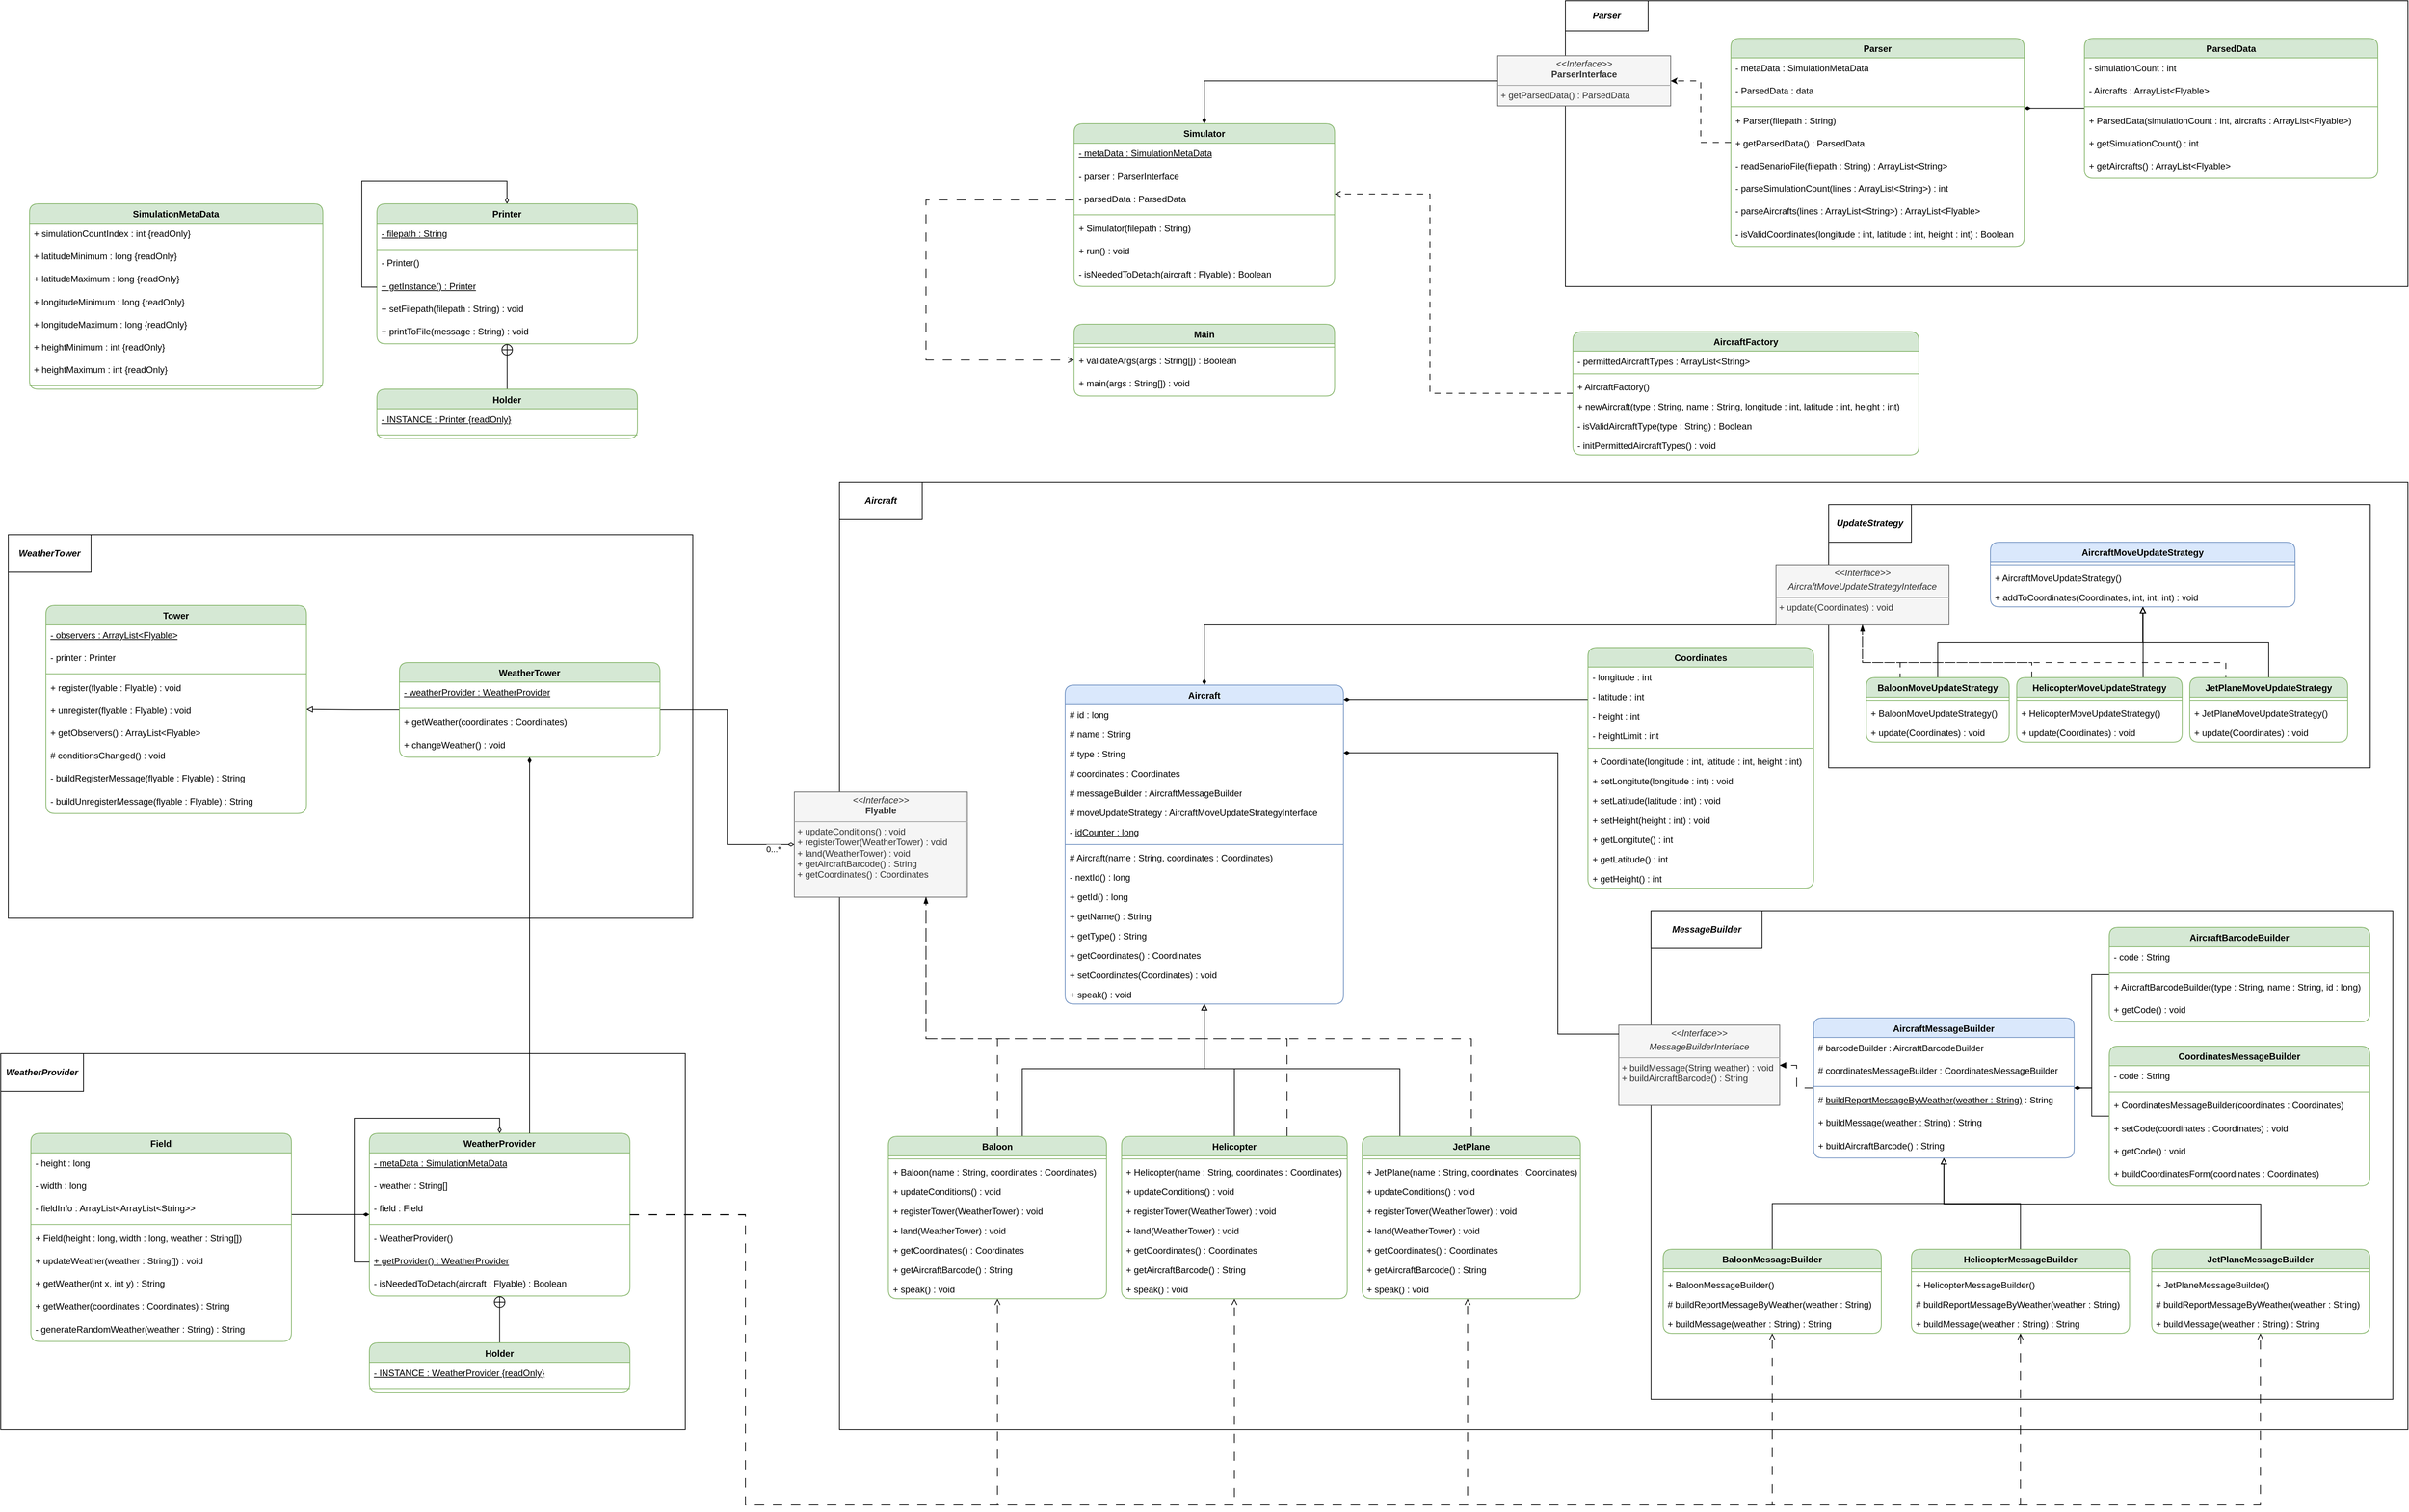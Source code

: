 <mxfile version="21.1.2" type="device">
  <diagram name="Page-1" id="VG9tUt96xwmWf8ECsrrW">
    <mxGraphModel dx="2924" dy="1267" grid="1" gridSize="10" guides="1" tooltips="1" connect="1" arrows="1" fold="1" page="1" pageScale="1" pageWidth="850" pageHeight="1100" math="0" shadow="0">
      <root>
        <mxCell id="0" />
        <mxCell id="1" parent="0" />
        <mxCell id="zCXyR9ZO4YI8tIfsWMdl-3" value="frame" style="shape=umlFrame;whiteSpace=wrap;html=1;pointerEvents=0;" vertex="1" parent="1">
          <mxGeometry x="585" y="720" width="2085" height="1260" as="geometry" />
        </mxCell>
        <mxCell id="zCXyR9ZO4YI8tIfsWMdl-2" value="&lt;b&gt;&lt;i&gt;Aircraft&lt;/i&gt;&lt;/b&gt;" style="html=1;whiteSpace=wrap;" vertex="1" parent="1">
          <mxGeometry x="585" y="720" width="110" height="50" as="geometry" />
        </mxCell>
        <mxCell id="zCXyR9ZO4YI8tIfsWMdl-4" value="Aircraft" style="swimlane;fontStyle=1;align=center;verticalAlign=top;childLayout=stackLayout;horizontal=1;startSize=26;horizontalStack=0;resizeParent=1;resizeParentMax=0;resizeLast=0;collapsible=1;marginBottom=0;whiteSpace=wrap;html=1;rounded=1;fillColor=#dae8fc;strokeColor=#6c8ebf;movable=1;resizable=1;rotatable=1;deletable=1;editable=1;locked=0;connectable=1;" vertex="1" parent="1">
          <mxGeometry x="885" y="990" width="370" height="424" as="geometry" />
        </mxCell>
        <mxCell id="zCXyR9ZO4YI8tIfsWMdl-5" value="# id : long" style="text;strokeColor=none;fillColor=none;align=left;verticalAlign=top;spacingLeft=4;spacingRight=4;overflow=hidden;rotatable=0;points=[[0,0.5],[1,0.5]];portConstraint=eastwest;whiteSpace=wrap;html=1;" vertex="1" parent="zCXyR9ZO4YI8tIfsWMdl-4">
          <mxGeometry y="26" width="370" height="26" as="geometry" />
        </mxCell>
        <mxCell id="zCXyR9ZO4YI8tIfsWMdl-15" value="# name : String" style="text;strokeColor=none;fillColor=none;align=left;verticalAlign=top;spacingLeft=4;spacingRight=4;overflow=hidden;rotatable=0;points=[[0,0.5],[1,0.5]];portConstraint=eastwest;whiteSpace=wrap;html=1;" vertex="1" parent="zCXyR9ZO4YI8tIfsWMdl-4">
          <mxGeometry y="52" width="370" height="26" as="geometry" />
        </mxCell>
        <mxCell id="zCXyR9ZO4YI8tIfsWMdl-16" value="# type : String" style="text;strokeColor=none;fillColor=none;align=left;verticalAlign=top;spacingLeft=4;spacingRight=4;overflow=hidden;rotatable=0;points=[[0,0.5],[1,0.5]];portConstraint=eastwest;whiteSpace=wrap;html=1;" vertex="1" parent="zCXyR9ZO4YI8tIfsWMdl-4">
          <mxGeometry y="78" width="370" height="26" as="geometry" />
        </mxCell>
        <mxCell id="zCXyR9ZO4YI8tIfsWMdl-17" value="# coordinates : Coordinates" style="text;strokeColor=none;fillColor=none;align=left;verticalAlign=top;spacingLeft=4;spacingRight=4;overflow=hidden;rotatable=0;points=[[0,0.5],[1,0.5]];portConstraint=eastwest;whiteSpace=wrap;html=1;" vertex="1" parent="zCXyR9ZO4YI8tIfsWMdl-4">
          <mxGeometry y="104" width="370" height="26" as="geometry" />
        </mxCell>
        <mxCell id="zCXyR9ZO4YI8tIfsWMdl-44" value="# messageBuilder : AircraftMessageBuilder" style="text;strokeColor=none;fillColor=none;align=left;verticalAlign=top;spacingLeft=4;spacingRight=4;overflow=hidden;rotatable=0;points=[[0,0.5],[1,0.5]];portConstraint=eastwest;whiteSpace=wrap;html=1;" vertex="1" parent="zCXyR9ZO4YI8tIfsWMdl-4">
          <mxGeometry y="130" width="370" height="26" as="geometry" />
        </mxCell>
        <mxCell id="zCXyR9ZO4YI8tIfsWMdl-45" value="# moveUpdateStrategy : AircraftMoveUpdateStrategyInterface" style="text;strokeColor=none;fillColor=none;align=left;verticalAlign=top;spacingLeft=4;spacingRight=4;overflow=hidden;rotatable=0;points=[[0,0.5],[1,0.5]];portConstraint=eastwest;whiteSpace=wrap;html=1;" vertex="1" parent="zCXyR9ZO4YI8tIfsWMdl-4">
          <mxGeometry y="156" width="370" height="26" as="geometry" />
        </mxCell>
        <mxCell id="zCXyR9ZO4YI8tIfsWMdl-21" value="- &lt;u&gt;idCounter : long&lt;/u&gt;" style="text;strokeColor=none;fillColor=none;align=left;verticalAlign=top;spacingLeft=4;spacingRight=4;overflow=hidden;rotatable=0;points=[[0,0.5],[1,0.5]];portConstraint=eastwest;whiteSpace=wrap;html=1;" vertex="1" parent="zCXyR9ZO4YI8tIfsWMdl-4">
          <mxGeometry y="182" width="370" height="26" as="geometry" />
        </mxCell>
        <mxCell id="zCXyR9ZO4YI8tIfsWMdl-6" value="" style="line;strokeWidth=1;fillColor=none;align=left;verticalAlign=middle;spacingTop=-1;spacingLeft=3;spacingRight=3;rotatable=0;labelPosition=right;points=[];portConstraint=eastwest;strokeColor=inherit;" vertex="1" parent="zCXyR9ZO4YI8tIfsWMdl-4">
          <mxGeometry y="208" width="370" height="8" as="geometry" />
        </mxCell>
        <mxCell id="zCXyR9ZO4YI8tIfsWMdl-7" value="# Aircraft(name : String, coordinates : Coordinates)" style="text;strokeColor=none;fillColor=none;align=left;verticalAlign=top;spacingLeft=4;spacingRight=4;overflow=hidden;rotatable=0;points=[[0,0.5],[1,0.5]];portConstraint=eastwest;whiteSpace=wrap;html=1;" vertex="1" parent="zCXyR9ZO4YI8tIfsWMdl-4">
          <mxGeometry y="216" width="370" height="26" as="geometry" />
        </mxCell>
        <mxCell id="zCXyR9ZO4YI8tIfsWMdl-206" value="- nextId() : long" style="text;strokeColor=none;fillColor=none;align=left;verticalAlign=top;spacingLeft=4;spacingRight=4;overflow=hidden;rotatable=0;points=[[0,0.5],[1,0.5]];portConstraint=eastwest;whiteSpace=wrap;html=1;" vertex="1" parent="zCXyR9ZO4YI8tIfsWMdl-4">
          <mxGeometry y="242" width="370" height="26" as="geometry" />
        </mxCell>
        <mxCell id="zCXyR9ZO4YI8tIfsWMdl-22" value="+ getId() : long" style="text;strokeColor=none;fillColor=none;align=left;verticalAlign=top;spacingLeft=4;spacingRight=4;overflow=hidden;rotatable=0;points=[[0,0.5],[1,0.5]];portConstraint=eastwest;whiteSpace=wrap;html=1;" vertex="1" parent="zCXyR9ZO4YI8tIfsWMdl-4">
          <mxGeometry y="268" width="370" height="26" as="geometry" />
        </mxCell>
        <mxCell id="zCXyR9ZO4YI8tIfsWMdl-23" value="+ getName() : String" style="text;strokeColor=none;fillColor=none;align=left;verticalAlign=top;spacingLeft=4;spacingRight=4;overflow=hidden;rotatable=0;points=[[0,0.5],[1,0.5]];portConstraint=eastwest;whiteSpace=wrap;html=1;" vertex="1" parent="zCXyR9ZO4YI8tIfsWMdl-4">
          <mxGeometry y="294" width="370" height="26" as="geometry" />
        </mxCell>
        <mxCell id="zCXyR9ZO4YI8tIfsWMdl-24" value="+ getType() : String" style="text;strokeColor=none;fillColor=none;align=left;verticalAlign=top;spacingLeft=4;spacingRight=4;overflow=hidden;rotatable=0;points=[[0,0.5],[1,0.5]];portConstraint=eastwest;whiteSpace=wrap;html=1;" vertex="1" parent="zCXyR9ZO4YI8tIfsWMdl-4">
          <mxGeometry y="320" width="370" height="26" as="geometry" />
        </mxCell>
        <mxCell id="zCXyR9ZO4YI8tIfsWMdl-25" value="+ getCoordinates() : Coordinates" style="text;strokeColor=none;fillColor=none;align=left;verticalAlign=top;spacingLeft=4;spacingRight=4;overflow=hidden;rotatable=0;points=[[0,0.5],[1,0.5]];portConstraint=eastwest;whiteSpace=wrap;html=1;" vertex="1" parent="zCXyR9ZO4YI8tIfsWMdl-4">
          <mxGeometry y="346" width="370" height="26" as="geometry" />
        </mxCell>
        <mxCell id="zCXyR9ZO4YI8tIfsWMdl-26" value="+ setCoordinates(Coordinates) : void" style="text;strokeColor=none;fillColor=none;align=left;verticalAlign=top;spacingLeft=4;spacingRight=4;overflow=hidden;rotatable=0;points=[[0,0.5],[1,0.5]];portConstraint=eastwest;whiteSpace=wrap;html=1;" vertex="1" parent="zCXyR9ZO4YI8tIfsWMdl-4">
          <mxGeometry y="372" width="370" height="26" as="geometry" />
        </mxCell>
        <mxCell id="zCXyR9ZO4YI8tIfsWMdl-27" value="+ speak() : void" style="text;strokeColor=none;fillColor=none;align=left;verticalAlign=top;spacingLeft=4;spacingRight=4;overflow=hidden;rotatable=0;points=[[0,0.5],[1,0.5]];portConstraint=eastwest;whiteSpace=wrap;html=1;" vertex="1" parent="zCXyR9ZO4YI8tIfsWMdl-4">
          <mxGeometry y="398" width="370" height="26" as="geometry" />
        </mxCell>
        <mxCell id="zCXyR9ZO4YI8tIfsWMdl-20" value="&lt;p style=&quot;margin:0px;margin-top:4px;text-align:center;&quot;&gt;&lt;i&gt;&amp;lt;&amp;lt;Interface&amp;gt;&amp;gt;&lt;/i&gt;&lt;br&gt;&lt;b&gt;Flyable&lt;/b&gt;&lt;/p&gt;&lt;hr size=&quot;1&quot;&gt;&lt;p style=&quot;margin:0px;margin-left:4px;&quot;&gt;+ updateConditions() : void&lt;br&gt;+ registerTower(WeatherTower) : void&lt;br&gt;&lt;/p&gt;&lt;p style=&quot;margin:0px;margin-left:4px;&quot;&gt;+ land(WeatherTower) : void&lt;br&gt;+ getAircraftBarcode() : String&lt;br&gt;+ getCoordinates() : Coordinates&lt;br&gt;&lt;/p&gt;" style="verticalAlign=top;align=left;overflow=fill;fontSize=12;fontFamily=Helvetica;html=1;whiteSpace=wrap;rounded=0;fillColor=#f5f5f5;strokeColor=#666666;fontColor=#333333;movable=1;resizable=1;rotatable=1;deletable=1;editable=1;locked=0;connectable=1;" vertex="1" parent="1">
          <mxGeometry x="525" y="1132" width="230" height="140" as="geometry" />
        </mxCell>
        <mxCell id="zCXyR9ZO4YI8tIfsWMdl-42" style="edgeStyle=orthogonalEdgeStyle;rounded=0;orthogonalLoop=1;jettySize=auto;html=1;exitX=0.75;exitY=0;exitDx=0;exitDy=0;endArrow=block;endFill=0;" edge="1" parent="1" source="zCXyR9ZO4YI8tIfsWMdl-28" target="zCXyR9ZO4YI8tIfsWMdl-4">
          <mxGeometry relative="1" as="geometry">
            <Array as="points">
              <mxPoint x="828" y="1500" />
              <mxPoint x="1070" y="1500" />
            </Array>
          </mxGeometry>
        </mxCell>
        <mxCell id="zCXyR9ZO4YI8tIfsWMdl-355" style="edgeStyle=orthogonalEdgeStyle;rounded=0;orthogonalLoop=1;jettySize=auto;html=1;dashed=1;dashPattern=12 12;endArrow=blockThin;endFill=1;" edge="1" parent="1" source="zCXyR9ZO4YI8tIfsWMdl-28" target="zCXyR9ZO4YI8tIfsWMdl-20">
          <mxGeometry relative="1" as="geometry">
            <Array as="points">
              <mxPoint x="795" y="1460" />
              <mxPoint x="700" y="1460" />
            </Array>
          </mxGeometry>
        </mxCell>
        <mxCell id="zCXyR9ZO4YI8tIfsWMdl-28" value="Baloon" style="swimlane;fontStyle=1;align=center;verticalAlign=top;childLayout=stackLayout;horizontal=1;startSize=26;horizontalStack=0;resizeParent=1;resizeParentMax=0;resizeLast=0;collapsible=1;marginBottom=0;whiteSpace=wrap;html=1;rounded=1;fillColor=#d5e8d4;strokeColor=#82b366;" vertex="1" parent="1">
          <mxGeometry x="650" y="1590" width="290" height="216" as="geometry" />
        </mxCell>
        <mxCell id="zCXyR9ZO4YI8tIfsWMdl-34" value="" style="line;strokeWidth=1;fillColor=none;align=left;verticalAlign=middle;spacingTop=-1;spacingLeft=3;spacingRight=3;rotatable=0;labelPosition=right;points=[];portConstraint=eastwest;strokeColor=inherit;" vertex="1" parent="zCXyR9ZO4YI8tIfsWMdl-28">
          <mxGeometry y="26" width="290" height="8" as="geometry" />
        </mxCell>
        <mxCell id="zCXyR9ZO4YI8tIfsWMdl-41" value="+ Baloon(name : String, coordinates : Coordinates)" style="text;strokeColor=none;fillColor=none;align=left;verticalAlign=top;spacingLeft=4;spacingRight=4;overflow=hidden;rotatable=0;points=[[0,0.5],[1,0.5]];portConstraint=eastwest;whiteSpace=wrap;html=1;" vertex="1" parent="zCXyR9ZO4YI8tIfsWMdl-28">
          <mxGeometry y="34" width="290" height="26" as="geometry" />
        </mxCell>
        <mxCell id="zCXyR9ZO4YI8tIfsWMdl-211" value="+ updateConditions() : void" style="text;strokeColor=none;fillColor=none;align=left;verticalAlign=top;spacingLeft=4;spacingRight=4;overflow=hidden;rotatable=0;points=[[0,0.5],[1,0.5]];portConstraint=eastwest;whiteSpace=wrap;html=1;" vertex="1" parent="zCXyR9ZO4YI8tIfsWMdl-28">
          <mxGeometry y="60" width="290" height="26" as="geometry" />
        </mxCell>
        <mxCell id="zCXyR9ZO4YI8tIfsWMdl-47" value="+ registerTower(WeatherTower) : void" style="text;strokeColor=none;fillColor=none;align=left;verticalAlign=top;spacingLeft=4;spacingRight=4;overflow=hidden;rotatable=0;points=[[0,0.5],[1,0.5]];portConstraint=eastwest;whiteSpace=wrap;html=1;" vertex="1" parent="zCXyR9ZO4YI8tIfsWMdl-28">
          <mxGeometry y="86" width="290" height="26" as="geometry" />
        </mxCell>
        <mxCell id="zCXyR9ZO4YI8tIfsWMdl-48" value="+ land(WeatherTower) : void" style="text;strokeColor=none;fillColor=none;align=left;verticalAlign=top;spacingLeft=4;spacingRight=4;overflow=hidden;rotatable=0;points=[[0,0.5],[1,0.5]];portConstraint=eastwest;whiteSpace=wrap;html=1;" vertex="1" parent="zCXyR9ZO4YI8tIfsWMdl-28">
          <mxGeometry y="112" width="290" height="26" as="geometry" />
        </mxCell>
        <mxCell id="zCXyR9ZO4YI8tIfsWMdl-49" value="+ getCoordinates() : Coordinates" style="text;strokeColor=none;fillColor=none;align=left;verticalAlign=top;spacingLeft=4;spacingRight=4;overflow=hidden;rotatable=0;points=[[0,0.5],[1,0.5]];portConstraint=eastwest;whiteSpace=wrap;html=1;" vertex="1" parent="zCXyR9ZO4YI8tIfsWMdl-28">
          <mxGeometry y="138" width="290" height="26" as="geometry" />
        </mxCell>
        <mxCell id="zCXyR9ZO4YI8tIfsWMdl-50" value="+ getAircraftBarcode() : String" style="text;strokeColor=none;fillColor=none;align=left;verticalAlign=top;spacingLeft=4;spacingRight=4;overflow=hidden;rotatable=0;points=[[0,0.5],[1,0.5]];portConstraint=eastwest;whiteSpace=wrap;html=1;" vertex="1" parent="zCXyR9ZO4YI8tIfsWMdl-28">
          <mxGeometry y="164" width="290" height="26" as="geometry" />
        </mxCell>
        <mxCell id="zCXyR9ZO4YI8tIfsWMdl-46" value="+ speak() : void" style="text;strokeColor=none;fillColor=none;align=left;verticalAlign=top;spacingLeft=4;spacingRight=4;overflow=hidden;rotatable=0;points=[[0,0.5],[1,0.5]];portConstraint=eastwest;whiteSpace=wrap;html=1;" vertex="1" parent="zCXyR9ZO4YI8tIfsWMdl-28">
          <mxGeometry y="190" width="290" height="26" as="geometry" />
        </mxCell>
        <mxCell id="zCXyR9ZO4YI8tIfsWMdl-68" style="edgeStyle=orthogonalEdgeStyle;rounded=0;orthogonalLoop=1;jettySize=auto;html=1;endArrow=block;endFill=0;" edge="1" parent="1" source="zCXyR9ZO4YI8tIfsWMdl-51" target="zCXyR9ZO4YI8tIfsWMdl-4">
          <mxGeometry relative="1" as="geometry">
            <Array as="points">
              <mxPoint x="1110" y="1500" />
              <mxPoint x="1070" y="1500" />
            </Array>
          </mxGeometry>
        </mxCell>
        <mxCell id="zCXyR9ZO4YI8tIfsWMdl-356" style="edgeStyle=orthogonalEdgeStyle;rounded=0;orthogonalLoop=1;jettySize=auto;html=1;dashed=1;dashPattern=12 12;endArrow=blockThin;endFill=1;" edge="1" parent="1" source="zCXyR9ZO4YI8tIfsWMdl-51" target="zCXyR9ZO4YI8tIfsWMdl-20">
          <mxGeometry relative="1" as="geometry">
            <Array as="points">
              <mxPoint x="1180" y="1460" />
              <mxPoint x="700" y="1460" />
            </Array>
          </mxGeometry>
        </mxCell>
        <mxCell id="zCXyR9ZO4YI8tIfsWMdl-51" value="Helicopter" style="swimlane;fontStyle=1;align=center;verticalAlign=top;childLayout=stackLayout;horizontal=1;startSize=26;horizontalStack=0;resizeParent=1;resizeParentMax=0;resizeLast=0;collapsible=1;marginBottom=0;whiteSpace=wrap;html=1;rounded=1;fillColor=#d5e8d4;strokeColor=#82b366;" vertex="1" parent="1">
          <mxGeometry x="960" y="1590" width="300" height="216" as="geometry" />
        </mxCell>
        <mxCell id="zCXyR9ZO4YI8tIfsWMdl-52" value="" style="line;strokeWidth=1;fillColor=none;align=left;verticalAlign=middle;spacingTop=-1;spacingLeft=3;spacingRight=3;rotatable=0;labelPosition=right;points=[];portConstraint=eastwest;strokeColor=inherit;" vertex="1" parent="zCXyR9ZO4YI8tIfsWMdl-51">
          <mxGeometry y="26" width="300" height="8" as="geometry" />
        </mxCell>
        <mxCell id="zCXyR9ZO4YI8tIfsWMdl-53" value="+ Helicopter(name : String, coordinates : Coordinates)" style="text;strokeColor=none;fillColor=none;align=left;verticalAlign=top;spacingLeft=4;spacingRight=4;overflow=hidden;rotatable=0;points=[[0,0.5],[1,0.5]];portConstraint=eastwest;whiteSpace=wrap;html=1;" vertex="1" parent="zCXyR9ZO4YI8tIfsWMdl-51">
          <mxGeometry y="34" width="300" height="26" as="geometry" />
        </mxCell>
        <mxCell id="zCXyR9ZO4YI8tIfsWMdl-213" value="+ updateConditions() : void" style="text;strokeColor=none;fillColor=none;align=left;verticalAlign=top;spacingLeft=4;spacingRight=4;overflow=hidden;rotatable=0;points=[[0,0.5],[1,0.5]];portConstraint=eastwest;whiteSpace=wrap;html=1;" vertex="1" parent="zCXyR9ZO4YI8tIfsWMdl-51">
          <mxGeometry y="60" width="300" height="26" as="geometry" />
        </mxCell>
        <mxCell id="zCXyR9ZO4YI8tIfsWMdl-54" value="+ registerTower(WeatherTower) : void" style="text;strokeColor=none;fillColor=none;align=left;verticalAlign=top;spacingLeft=4;spacingRight=4;overflow=hidden;rotatable=0;points=[[0,0.5],[1,0.5]];portConstraint=eastwest;whiteSpace=wrap;html=1;" vertex="1" parent="zCXyR9ZO4YI8tIfsWMdl-51">
          <mxGeometry y="86" width="300" height="26" as="geometry" />
        </mxCell>
        <mxCell id="zCXyR9ZO4YI8tIfsWMdl-55" value="+ land(WeatherTower) : void" style="text;strokeColor=none;fillColor=none;align=left;verticalAlign=top;spacingLeft=4;spacingRight=4;overflow=hidden;rotatable=0;points=[[0,0.5],[1,0.5]];portConstraint=eastwest;whiteSpace=wrap;html=1;" vertex="1" parent="zCXyR9ZO4YI8tIfsWMdl-51">
          <mxGeometry y="112" width="300" height="26" as="geometry" />
        </mxCell>
        <mxCell id="zCXyR9ZO4YI8tIfsWMdl-56" value="+ getCoordinates() : Coordinates" style="text;strokeColor=none;fillColor=none;align=left;verticalAlign=top;spacingLeft=4;spacingRight=4;overflow=hidden;rotatable=0;points=[[0,0.5],[1,0.5]];portConstraint=eastwest;whiteSpace=wrap;html=1;" vertex="1" parent="zCXyR9ZO4YI8tIfsWMdl-51">
          <mxGeometry y="138" width="300" height="26" as="geometry" />
        </mxCell>
        <mxCell id="zCXyR9ZO4YI8tIfsWMdl-57" value="+ getAircraftBarcode() : String" style="text;strokeColor=none;fillColor=none;align=left;verticalAlign=top;spacingLeft=4;spacingRight=4;overflow=hidden;rotatable=0;points=[[0,0.5],[1,0.5]];portConstraint=eastwest;whiteSpace=wrap;html=1;" vertex="1" parent="zCXyR9ZO4YI8tIfsWMdl-51">
          <mxGeometry y="164" width="300" height="26" as="geometry" />
        </mxCell>
        <mxCell id="zCXyR9ZO4YI8tIfsWMdl-58" value="+ speak() : void" style="text;strokeColor=none;fillColor=none;align=left;verticalAlign=top;spacingLeft=4;spacingRight=4;overflow=hidden;rotatable=0;points=[[0,0.5],[1,0.5]];portConstraint=eastwest;whiteSpace=wrap;html=1;" vertex="1" parent="zCXyR9ZO4YI8tIfsWMdl-51">
          <mxGeometry y="190" width="300" height="26" as="geometry" />
        </mxCell>
        <mxCell id="zCXyR9ZO4YI8tIfsWMdl-69" style="edgeStyle=orthogonalEdgeStyle;rounded=0;orthogonalLoop=1;jettySize=auto;html=1;endArrow=block;endFill=0;" edge="1" parent="1" source="zCXyR9ZO4YI8tIfsWMdl-59" target="zCXyR9ZO4YI8tIfsWMdl-4">
          <mxGeometry relative="1" as="geometry">
            <Array as="points">
              <mxPoint x="1330" y="1500" />
              <mxPoint x="1070" y="1500" />
            </Array>
          </mxGeometry>
        </mxCell>
        <mxCell id="zCXyR9ZO4YI8tIfsWMdl-357" style="edgeStyle=orthogonalEdgeStyle;rounded=0;orthogonalLoop=1;jettySize=auto;html=1;dashed=1;dashPattern=12 12;endArrow=blockThin;endFill=1;" edge="1" parent="1" source="zCXyR9ZO4YI8tIfsWMdl-59" target="zCXyR9ZO4YI8tIfsWMdl-20">
          <mxGeometry relative="1" as="geometry">
            <Array as="points">
              <mxPoint x="1425" y="1460" />
              <mxPoint x="700" y="1460" />
            </Array>
          </mxGeometry>
        </mxCell>
        <mxCell id="zCXyR9ZO4YI8tIfsWMdl-59" value="JetPlane" style="swimlane;fontStyle=1;align=center;verticalAlign=top;childLayout=stackLayout;horizontal=1;startSize=26;horizontalStack=0;resizeParent=1;resizeParentMax=0;resizeLast=0;collapsible=1;marginBottom=0;whiteSpace=wrap;html=1;rounded=1;fillColor=#d5e8d4;strokeColor=#82b366;" vertex="1" parent="1">
          <mxGeometry x="1280" y="1590" width="290" height="216" as="geometry" />
        </mxCell>
        <mxCell id="zCXyR9ZO4YI8tIfsWMdl-60" value="" style="line;strokeWidth=1;fillColor=none;align=left;verticalAlign=middle;spacingTop=-1;spacingLeft=3;spacingRight=3;rotatable=0;labelPosition=right;points=[];portConstraint=eastwest;strokeColor=inherit;" vertex="1" parent="zCXyR9ZO4YI8tIfsWMdl-59">
          <mxGeometry y="26" width="290" height="8" as="geometry" />
        </mxCell>
        <mxCell id="zCXyR9ZO4YI8tIfsWMdl-61" value="+ JetPlane(name : String, coordinates : Coordinates)" style="text;strokeColor=none;fillColor=none;align=left;verticalAlign=top;spacingLeft=4;spacingRight=4;overflow=hidden;rotatable=0;points=[[0,0.5],[1,0.5]];portConstraint=eastwest;whiteSpace=wrap;html=1;" vertex="1" parent="zCXyR9ZO4YI8tIfsWMdl-59">
          <mxGeometry y="34" width="290" height="26" as="geometry" />
        </mxCell>
        <mxCell id="zCXyR9ZO4YI8tIfsWMdl-214" value="+ updateConditions() : void" style="text;strokeColor=none;fillColor=none;align=left;verticalAlign=top;spacingLeft=4;spacingRight=4;overflow=hidden;rotatable=0;points=[[0,0.5],[1,0.5]];portConstraint=eastwest;whiteSpace=wrap;html=1;" vertex="1" parent="zCXyR9ZO4YI8tIfsWMdl-59">
          <mxGeometry y="60" width="290" height="26" as="geometry" />
        </mxCell>
        <mxCell id="zCXyR9ZO4YI8tIfsWMdl-62" value="+ registerTower(WeatherTower) : void" style="text;strokeColor=none;fillColor=none;align=left;verticalAlign=top;spacingLeft=4;spacingRight=4;overflow=hidden;rotatable=0;points=[[0,0.5],[1,0.5]];portConstraint=eastwest;whiteSpace=wrap;html=1;" vertex="1" parent="zCXyR9ZO4YI8tIfsWMdl-59">
          <mxGeometry y="86" width="290" height="26" as="geometry" />
        </mxCell>
        <mxCell id="zCXyR9ZO4YI8tIfsWMdl-63" value="+ land(WeatherTower) : void" style="text;strokeColor=none;fillColor=none;align=left;verticalAlign=top;spacingLeft=4;spacingRight=4;overflow=hidden;rotatable=0;points=[[0,0.5],[1,0.5]];portConstraint=eastwest;whiteSpace=wrap;html=1;" vertex="1" parent="zCXyR9ZO4YI8tIfsWMdl-59">
          <mxGeometry y="112" width="290" height="26" as="geometry" />
        </mxCell>
        <mxCell id="zCXyR9ZO4YI8tIfsWMdl-64" value="+ getCoordinates() : Coordinates" style="text;strokeColor=none;fillColor=none;align=left;verticalAlign=top;spacingLeft=4;spacingRight=4;overflow=hidden;rotatable=0;points=[[0,0.5],[1,0.5]];portConstraint=eastwest;whiteSpace=wrap;html=1;" vertex="1" parent="zCXyR9ZO4YI8tIfsWMdl-59">
          <mxGeometry y="138" width="290" height="26" as="geometry" />
        </mxCell>
        <mxCell id="zCXyR9ZO4YI8tIfsWMdl-65" value="+ getAircraftBarcode() : String" style="text;strokeColor=none;fillColor=none;align=left;verticalAlign=top;spacingLeft=4;spacingRight=4;overflow=hidden;rotatable=0;points=[[0,0.5],[1,0.5]];portConstraint=eastwest;whiteSpace=wrap;html=1;" vertex="1" parent="zCXyR9ZO4YI8tIfsWMdl-59">
          <mxGeometry y="164" width="290" height="26" as="geometry" />
        </mxCell>
        <mxCell id="zCXyR9ZO4YI8tIfsWMdl-66" value="+ speak() : void" style="text;strokeColor=none;fillColor=none;align=left;verticalAlign=top;spacingLeft=4;spacingRight=4;overflow=hidden;rotatable=0;points=[[0,0.5],[1,0.5]];portConstraint=eastwest;whiteSpace=wrap;html=1;" vertex="1" parent="zCXyR9ZO4YI8tIfsWMdl-59">
          <mxGeometry y="190" width="290" height="26" as="geometry" />
        </mxCell>
        <mxCell id="zCXyR9ZO4YI8tIfsWMdl-110" value="" style="group" vertex="1" connectable="0" parent="1">
          <mxGeometry x="1830" y="750" width="790" height="463" as="geometry" />
        </mxCell>
        <mxCell id="zCXyR9ZO4YI8tIfsWMdl-70" value="frame" style="shape=umlFrame;whiteSpace=wrap;html=1;pointerEvents=0;" vertex="1" parent="zCXyR9ZO4YI8tIfsWMdl-110">
          <mxGeometry x="70" width="720" height="350" as="geometry" />
        </mxCell>
        <mxCell id="zCXyR9ZO4YI8tIfsWMdl-71" value="&lt;b&gt;&lt;i&gt;UpdateStrategy&lt;/i&gt;&lt;/b&gt;" style="html=1;whiteSpace=wrap;" vertex="1" parent="zCXyR9ZO4YI8tIfsWMdl-110">
          <mxGeometry x="70" width="110" height="50" as="geometry" />
        </mxCell>
        <mxCell id="zCXyR9ZO4YI8tIfsWMdl-73" value="&lt;p style=&quot;margin:0px;margin-top:4px;text-align:center;&quot;&gt;&lt;i&gt;&amp;lt;&amp;lt;Interface&amp;gt;&amp;gt;&lt;/i&gt;&lt;br&gt;&lt;/p&gt;&lt;p style=&quot;margin:0px;margin-top:4px;text-align:center;&quot;&gt;&lt;i&gt;AircraftMoveUpdateStrategyInterface&lt;/i&gt;&lt;/p&gt;&lt;hr size=&quot;1&quot;&gt;&lt;p style=&quot;margin:0px;margin-left:4px;&quot;&gt;+ update(Coordinates) : void&lt;/p&gt;" style="verticalAlign=top;align=left;overflow=fill;fontSize=12;fontFamily=Helvetica;html=1;whiteSpace=wrap;rounded=0;fillColor=#f5f5f5;strokeColor=#666666;fontColor=#333333;movable=1;resizable=1;rotatable=1;deletable=1;editable=1;locked=0;connectable=1;" vertex="1" parent="zCXyR9ZO4YI8tIfsWMdl-110">
          <mxGeometry y="80" width="230" height="80" as="geometry" />
        </mxCell>
        <mxCell id="zCXyR9ZO4YI8tIfsWMdl-74" value="AircraftMoveUpdateStrategy" style="swimlane;fontStyle=1;align=center;verticalAlign=top;childLayout=stackLayout;horizontal=1;startSize=26;horizontalStack=0;resizeParent=1;resizeParentMax=0;resizeLast=0;collapsible=1;marginBottom=0;whiteSpace=wrap;html=1;rounded=1;fillColor=#dae8fc;strokeColor=#6c8ebf;movable=1;resizable=1;rotatable=1;deletable=1;editable=1;locked=0;connectable=1;" vertex="1" parent="zCXyR9ZO4YI8tIfsWMdl-110">
          <mxGeometry x="285" y="50" width="405" height="86" as="geometry" />
        </mxCell>
        <mxCell id="zCXyR9ZO4YI8tIfsWMdl-82" value="" style="line;strokeWidth=1;fillColor=none;align=left;verticalAlign=middle;spacingTop=-1;spacingLeft=3;spacingRight=3;rotatable=0;labelPosition=right;points=[];portConstraint=eastwest;strokeColor=inherit;" vertex="1" parent="zCXyR9ZO4YI8tIfsWMdl-74">
          <mxGeometry y="26" width="405" height="8" as="geometry" />
        </mxCell>
        <mxCell id="zCXyR9ZO4YI8tIfsWMdl-89" value="+ AircraftMoveUpdateStrategy()" style="text;strokeColor=none;fillColor=none;align=left;verticalAlign=top;spacingLeft=4;spacingRight=4;overflow=hidden;rotatable=0;points=[[0,0.5],[1,0.5]];portConstraint=eastwest;whiteSpace=wrap;html=1;" vertex="1" parent="zCXyR9ZO4YI8tIfsWMdl-74">
          <mxGeometry y="34" width="405" height="26" as="geometry" />
        </mxCell>
        <mxCell id="zCXyR9ZO4YI8tIfsWMdl-216" value="+ addToCoordinates(Coordinates, int, int, int) : void" style="text;strokeColor=none;fillColor=none;align=left;verticalAlign=top;spacingLeft=4;spacingRight=4;overflow=hidden;rotatable=0;points=[[0,0.5],[1,0.5]];portConstraint=eastwest;whiteSpace=wrap;html=1;" vertex="1" parent="zCXyR9ZO4YI8tIfsWMdl-74">
          <mxGeometry y="60" width="405" height="26" as="geometry" />
        </mxCell>
        <mxCell id="zCXyR9ZO4YI8tIfsWMdl-105" style="edgeStyle=orthogonalEdgeStyle;rounded=0;orthogonalLoop=1;jettySize=auto;html=1;endArrow=block;endFill=0;" edge="1" parent="zCXyR9ZO4YI8tIfsWMdl-110" source="zCXyR9ZO4YI8tIfsWMdl-90" target="zCXyR9ZO4YI8tIfsWMdl-74">
          <mxGeometry relative="1" as="geometry">
            <Array as="points">
              <mxPoint x="488" y="160" />
              <mxPoint x="488" y="160" />
            </Array>
          </mxGeometry>
        </mxCell>
        <mxCell id="zCXyR9ZO4YI8tIfsWMdl-108" style="edgeStyle=orthogonalEdgeStyle;rounded=0;orthogonalLoop=1;jettySize=auto;html=1;dashed=1;dashPattern=8 8;endArrow=blockThin;endFill=1;" edge="1" parent="zCXyR9ZO4YI8tIfsWMdl-110" source="zCXyR9ZO4YI8tIfsWMdl-90" target="zCXyR9ZO4YI8tIfsWMdl-73">
          <mxGeometry relative="1" as="geometry">
            <Array as="points">
              <mxPoint x="340" y="210" />
              <mxPoint x="115" y="210" />
            </Array>
          </mxGeometry>
        </mxCell>
        <mxCell id="zCXyR9ZO4YI8tIfsWMdl-90" value="HelicopterMoveUpdateStrategy" style="swimlane;fontStyle=1;align=center;verticalAlign=top;childLayout=stackLayout;horizontal=1;startSize=26;horizontalStack=0;resizeParent=1;resizeParentMax=0;resizeLast=0;collapsible=1;marginBottom=0;whiteSpace=wrap;html=1;rounded=1;fillColor=#d5e8d4;strokeColor=#82b366;" vertex="1" parent="zCXyR9ZO4YI8tIfsWMdl-110">
          <mxGeometry x="320" y="230" width="220" height="86" as="geometry" />
        </mxCell>
        <mxCell id="zCXyR9ZO4YI8tIfsWMdl-91" value="" style="line;strokeWidth=1;fillColor=none;align=left;verticalAlign=middle;spacingTop=-1;spacingLeft=3;spacingRight=3;rotatable=0;labelPosition=right;points=[];portConstraint=eastwest;strokeColor=inherit;" vertex="1" parent="zCXyR9ZO4YI8tIfsWMdl-90">
          <mxGeometry y="26" width="220" height="8" as="geometry" />
        </mxCell>
        <mxCell id="zCXyR9ZO4YI8tIfsWMdl-97" value="+ HelicopterMoveUpdateStrategy()" style="text;strokeColor=none;fillColor=none;align=left;verticalAlign=top;spacingLeft=4;spacingRight=4;overflow=hidden;rotatable=0;points=[[0,0.5],[1,0.5]];portConstraint=eastwest;whiteSpace=wrap;html=1;" vertex="1" parent="zCXyR9ZO4YI8tIfsWMdl-90">
          <mxGeometry y="34" width="220" height="26" as="geometry" />
        </mxCell>
        <mxCell id="zCXyR9ZO4YI8tIfsWMdl-218" value="+ update(Coordinates) : void" style="text;strokeColor=none;fillColor=none;align=left;verticalAlign=top;spacingLeft=4;spacingRight=4;overflow=hidden;rotatable=0;points=[[0,0.5],[1,0.5]];portConstraint=eastwest;whiteSpace=wrap;html=1;" vertex="1" parent="zCXyR9ZO4YI8tIfsWMdl-90">
          <mxGeometry y="60" width="220" height="26" as="geometry" />
        </mxCell>
        <mxCell id="zCXyR9ZO4YI8tIfsWMdl-106" style="edgeStyle=orthogonalEdgeStyle;rounded=0;orthogonalLoop=1;jettySize=auto;html=1;endArrow=block;endFill=0;" edge="1" parent="zCXyR9ZO4YI8tIfsWMdl-110" source="zCXyR9ZO4YI8tIfsWMdl-98" target="zCXyR9ZO4YI8tIfsWMdl-74">
          <mxGeometry relative="1" as="geometry" />
        </mxCell>
        <mxCell id="zCXyR9ZO4YI8tIfsWMdl-107" style="edgeStyle=orthogonalEdgeStyle;rounded=0;orthogonalLoop=1;jettySize=auto;html=1;exitX=0.25;exitY=0;exitDx=0;exitDy=0;dashed=1;dashPattern=8 8;endArrow=blockThin;endFill=1;" edge="1" parent="zCXyR9ZO4YI8tIfsWMdl-110" source="zCXyR9ZO4YI8tIfsWMdl-98" target="zCXyR9ZO4YI8tIfsWMdl-73">
          <mxGeometry relative="1" as="geometry">
            <Array as="points">
              <mxPoint x="165" y="210" />
              <mxPoint x="115" y="210" />
            </Array>
          </mxGeometry>
        </mxCell>
        <mxCell id="zCXyR9ZO4YI8tIfsWMdl-98" value="BaloonMoveUpdateStrategy" style="swimlane;fontStyle=1;align=center;verticalAlign=top;childLayout=stackLayout;horizontal=1;startSize=26;horizontalStack=0;resizeParent=1;resizeParentMax=0;resizeLast=0;collapsible=1;marginBottom=0;whiteSpace=wrap;html=1;rounded=1;fillColor=#d5e8d4;strokeColor=#82b366;" vertex="1" parent="zCXyR9ZO4YI8tIfsWMdl-110">
          <mxGeometry x="120" y="230" width="190" height="86" as="geometry" />
        </mxCell>
        <mxCell id="zCXyR9ZO4YI8tIfsWMdl-99" value="" style="line;strokeWidth=1;fillColor=none;align=left;verticalAlign=middle;spacingTop=-1;spacingLeft=3;spacingRight=3;rotatable=0;labelPosition=right;points=[];portConstraint=eastwest;strokeColor=inherit;" vertex="1" parent="zCXyR9ZO4YI8tIfsWMdl-98">
          <mxGeometry y="26" width="190" height="8" as="geometry" />
        </mxCell>
        <mxCell id="zCXyR9ZO4YI8tIfsWMdl-100" value="+ BaloonMoveUpdateStrategy()" style="text;strokeColor=none;fillColor=none;align=left;verticalAlign=top;spacingLeft=4;spacingRight=4;overflow=hidden;rotatable=0;points=[[0,0.5],[1,0.5]];portConstraint=eastwest;whiteSpace=wrap;html=1;" vertex="1" parent="zCXyR9ZO4YI8tIfsWMdl-98">
          <mxGeometry y="34" width="190" height="26" as="geometry" />
        </mxCell>
        <mxCell id="zCXyR9ZO4YI8tIfsWMdl-217" value="+ update(Coordinates) : void" style="text;strokeColor=none;fillColor=none;align=left;verticalAlign=top;spacingLeft=4;spacingRight=4;overflow=hidden;rotatable=0;points=[[0,0.5],[1,0.5]];portConstraint=eastwest;whiteSpace=wrap;html=1;" vertex="1" parent="zCXyR9ZO4YI8tIfsWMdl-98">
          <mxGeometry y="60" width="190" height="26" as="geometry" />
        </mxCell>
        <mxCell id="zCXyR9ZO4YI8tIfsWMdl-104" style="edgeStyle=orthogonalEdgeStyle;rounded=0;orthogonalLoop=1;jettySize=auto;html=1;endArrow=block;endFill=0;" edge="1" parent="zCXyR9ZO4YI8tIfsWMdl-110" source="zCXyR9ZO4YI8tIfsWMdl-101" target="zCXyR9ZO4YI8tIfsWMdl-74">
          <mxGeometry relative="1" as="geometry" />
        </mxCell>
        <mxCell id="zCXyR9ZO4YI8tIfsWMdl-109" style="edgeStyle=orthogonalEdgeStyle;rounded=0;orthogonalLoop=1;jettySize=auto;html=1;exitX=0.25;exitY=0;exitDx=0;exitDy=0;dashed=1;dashPattern=8 8;endArrow=blockThin;endFill=1;" edge="1" parent="zCXyR9ZO4YI8tIfsWMdl-110" source="zCXyR9ZO4YI8tIfsWMdl-101" target="zCXyR9ZO4YI8tIfsWMdl-73">
          <mxGeometry relative="1" as="geometry">
            <Array as="points">
              <mxPoint x="598" y="210" />
              <mxPoint x="115" y="210" />
            </Array>
          </mxGeometry>
        </mxCell>
        <mxCell id="zCXyR9ZO4YI8tIfsWMdl-101" value="JetPlaneMoveUpdateStrategy" style="swimlane;fontStyle=1;align=center;verticalAlign=top;childLayout=stackLayout;horizontal=1;startSize=26;horizontalStack=0;resizeParent=1;resizeParentMax=0;resizeLast=0;collapsible=1;marginBottom=0;whiteSpace=wrap;html=1;rounded=1;fillColor=#d5e8d4;strokeColor=#82b366;" vertex="1" parent="zCXyR9ZO4YI8tIfsWMdl-110">
          <mxGeometry x="550" y="230" width="210" height="86" as="geometry" />
        </mxCell>
        <mxCell id="zCXyR9ZO4YI8tIfsWMdl-102" value="" style="line;strokeWidth=1;fillColor=none;align=left;verticalAlign=middle;spacingTop=-1;spacingLeft=3;spacingRight=3;rotatable=0;labelPosition=right;points=[];portConstraint=eastwest;strokeColor=inherit;" vertex="1" parent="zCXyR9ZO4YI8tIfsWMdl-101">
          <mxGeometry y="26" width="210" height="8" as="geometry" />
        </mxCell>
        <mxCell id="zCXyR9ZO4YI8tIfsWMdl-103" value="+ JetPlaneMoveUpdateStrategy()" style="text;strokeColor=none;fillColor=none;align=left;verticalAlign=top;spacingLeft=4;spacingRight=4;overflow=hidden;rotatable=0;points=[[0,0.5],[1,0.5]];portConstraint=eastwest;whiteSpace=wrap;html=1;" vertex="1" parent="zCXyR9ZO4YI8tIfsWMdl-101">
          <mxGeometry y="34" width="210" height="26" as="geometry" />
        </mxCell>
        <mxCell id="zCXyR9ZO4YI8tIfsWMdl-219" value="+ update(Coordinates) : void" style="text;strokeColor=none;fillColor=none;align=left;verticalAlign=top;spacingLeft=4;spacingRight=4;overflow=hidden;rotatable=0;points=[[0,0.5],[1,0.5]];portConstraint=eastwest;whiteSpace=wrap;html=1;" vertex="1" parent="zCXyR9ZO4YI8tIfsWMdl-101">
          <mxGeometry y="60" width="210" height="26" as="geometry" />
        </mxCell>
        <mxCell id="zCXyR9ZO4YI8tIfsWMdl-111" style="edgeStyle=orthogonalEdgeStyle;rounded=0;orthogonalLoop=1;jettySize=auto;html=1;endArrow=diamondThin;endFill=1;" edge="1" parent="1" source="zCXyR9ZO4YI8tIfsWMdl-73" target="zCXyR9ZO4YI8tIfsWMdl-4">
          <mxGeometry relative="1" as="geometry">
            <Array as="points">
              <mxPoint x="1930" y="910" />
              <mxPoint x="1930" y="910" />
            </Array>
          </mxGeometry>
        </mxCell>
        <mxCell id="zCXyR9ZO4YI8tIfsWMdl-137" style="edgeStyle=orthogonalEdgeStyle;rounded=0;orthogonalLoop=1;jettySize=auto;html=1;endArrow=diamondThin;endFill=1;" edge="1" parent="1" source="zCXyR9ZO4YI8tIfsWMdl-112" target="zCXyR9ZO4YI8tIfsWMdl-4">
          <mxGeometry relative="1" as="geometry">
            <Array as="points">
              <mxPoint x="1460" y="1009" />
              <mxPoint x="1460" y="1009" />
            </Array>
          </mxGeometry>
        </mxCell>
        <mxCell id="zCXyR9ZO4YI8tIfsWMdl-140" value="" style="group" vertex="1" connectable="0" parent="1">
          <mxGeometry x="1570" y="1290" width="1080" height="650" as="geometry" />
        </mxCell>
        <mxCell id="zCXyR9ZO4YI8tIfsWMdl-141" value="frame" style="shape=umlFrame;whiteSpace=wrap;html=1;pointerEvents=0;" vertex="1" parent="zCXyR9ZO4YI8tIfsWMdl-140">
          <mxGeometry x="93.889" width="986.111" height="650" as="geometry" />
        </mxCell>
        <mxCell id="zCXyR9ZO4YI8tIfsWMdl-142" value="&lt;b&gt;&lt;i&gt;MessageBuilder&lt;/i&gt;&lt;/b&gt;" style="html=1;whiteSpace=wrap;" vertex="1" parent="zCXyR9ZO4YI8tIfsWMdl-140">
          <mxGeometry x="93.89" width="147.54" height="50" as="geometry" />
        </mxCell>
        <mxCell id="zCXyR9ZO4YI8tIfsWMdl-143" value="&lt;p style=&quot;margin:0px;margin-top:4px;text-align:center;&quot;&gt;&lt;i&gt;&amp;lt;&amp;lt;Interface&amp;gt;&amp;gt;&lt;/i&gt;&lt;br&gt;&lt;/p&gt;&lt;p style=&quot;margin:0px;margin-top:4px;text-align:center;&quot;&gt;&lt;i&gt;MessageBuilderInterface&lt;/i&gt;&lt;/p&gt;&lt;hr size=&quot;1&quot;&gt;&lt;p style=&quot;margin:0px;margin-left:4px;&quot;&gt;+ buildMessage(String weather) : void&lt;br&gt;+ buildAircraftBarcode() : String&lt;/p&gt;" style="verticalAlign=top;align=left;overflow=fill;fontSize=12;fontFamily=Helvetica;html=1;whiteSpace=wrap;rounded=0;fillColor=#f5f5f5;strokeColor=#666666;fontColor=#333333;movable=1;resizable=1;rotatable=1;deletable=1;editable=1;locked=0;connectable=1;" vertex="1" parent="zCXyR9ZO4YI8tIfsWMdl-140">
          <mxGeometry x="50.943" y="152.054" width="213.962" height="106.786" as="geometry" />
        </mxCell>
        <mxCell id="zCXyR9ZO4YI8tIfsWMdl-205" style="edgeStyle=orthogonalEdgeStyle;rounded=0;orthogonalLoop=1;jettySize=auto;html=1;dashed=1;dashPattern=12 12;endArrow=block;endFill=1;" edge="1" parent="zCXyR9ZO4YI8tIfsWMdl-140" source="zCXyR9ZO4YI8tIfsWMdl-183" target="zCXyR9ZO4YI8tIfsWMdl-143">
          <mxGeometry relative="1" as="geometry" />
        </mxCell>
        <mxCell id="zCXyR9ZO4YI8tIfsWMdl-183" value="AircraftMessageBuilder" style="swimlane;fontStyle=1;align=center;verticalAlign=top;childLayout=stackLayout;horizontal=1;startSize=26;horizontalStack=0;resizeParent=1;resizeParentMax=0;resizeLast=0;collapsible=1;marginBottom=0;whiteSpace=wrap;html=1;rounded=1;fillColor=#dae8fc;strokeColor=#6c8ebf;movable=1;resizable=1;rotatable=1;deletable=1;editable=1;locked=0;connectable=1;" vertex="1" parent="zCXyR9ZO4YI8tIfsWMdl-140">
          <mxGeometry x="309.999" y="142.54" width="346.415" height="186.179" as="geometry" />
        </mxCell>
        <mxCell id="zCXyR9ZO4YI8tIfsWMdl-190" value="# barcodeBuilder : AircraftBarcodeBuilder" style="text;strokeColor=none;fillColor=none;align=left;verticalAlign=top;spacingLeft=4;spacingRight=4;overflow=hidden;rotatable=0;points=[[0,0.5],[1,0.5]];portConstraint=eastwest;whiteSpace=wrap;html=1;" vertex="1" parent="zCXyR9ZO4YI8tIfsWMdl-183">
          <mxGeometry y="26" width="346.415" height="30.179" as="geometry" />
        </mxCell>
        <mxCell id="zCXyR9ZO4YI8tIfsWMdl-231" value="# coordinatesMessageBuilder : CoordinatesMessageBuilder" style="text;strokeColor=none;fillColor=none;align=left;verticalAlign=top;spacingLeft=4;spacingRight=4;overflow=hidden;rotatable=0;points=[[0,0.5],[1,0.5]];portConstraint=eastwest;whiteSpace=wrap;html=1;" vertex="1" parent="zCXyR9ZO4YI8tIfsWMdl-183">
          <mxGeometry y="56.179" width="346.415" height="30.179" as="geometry" />
        </mxCell>
        <mxCell id="zCXyR9ZO4YI8tIfsWMdl-191" value="" style="line;strokeWidth=1;fillColor=none;align=left;verticalAlign=middle;spacingTop=-1;spacingLeft=3;spacingRight=3;rotatable=0;labelPosition=right;points=[];portConstraint=eastwest;strokeColor=inherit;" vertex="1" parent="zCXyR9ZO4YI8tIfsWMdl-183">
          <mxGeometry y="86.357" width="346.415" height="9.286" as="geometry" />
        </mxCell>
        <mxCell id="zCXyR9ZO4YI8tIfsWMdl-198" value="# &lt;u&gt;buildReportMessageByWeather(weather : String)&lt;/u&gt; : String" style="text;strokeColor=none;fillColor=none;align=left;verticalAlign=top;spacingLeft=4;spacingRight=4;overflow=hidden;rotatable=0;points=[[0,0.5],[1,0.5]];portConstraint=eastwest;whiteSpace=wrap;html=1;" vertex="1" parent="zCXyR9ZO4YI8tIfsWMdl-183">
          <mxGeometry y="95.643" width="346.415" height="30.179" as="geometry" />
        </mxCell>
        <mxCell id="zCXyR9ZO4YI8tIfsWMdl-232" value="+&amp;nbsp;&lt;u&gt;buildMessage(weather : String)&lt;/u&gt;&amp;nbsp;: String" style="text;strokeColor=none;fillColor=none;align=left;verticalAlign=top;spacingLeft=4;spacingRight=4;overflow=hidden;rotatable=0;points=[[0,0.5],[1,0.5]];portConstraint=eastwest;whiteSpace=wrap;html=1;" vertex="1" parent="zCXyR9ZO4YI8tIfsWMdl-183">
          <mxGeometry y="125.821" width="346.415" height="30.179" as="geometry" />
        </mxCell>
        <mxCell id="zCXyR9ZO4YI8tIfsWMdl-233" value="+ buildAircraftBarcode() : String" style="text;strokeColor=none;fillColor=none;align=left;verticalAlign=top;spacingLeft=4;spacingRight=4;overflow=hidden;rotatable=0;points=[[0,0.5],[1,0.5]];portConstraint=eastwest;whiteSpace=wrap;html=1;" vertex="1" parent="zCXyR9ZO4YI8tIfsWMdl-183">
          <mxGeometry y="156" width="346.415" height="30.179" as="geometry" />
        </mxCell>
        <mxCell id="zCXyR9ZO4YI8tIfsWMdl-222" style="edgeStyle=orthogonalEdgeStyle;rounded=0;orthogonalLoop=1;jettySize=auto;html=1;endArrow=diamondThin;endFill=1;" edge="1" parent="zCXyR9ZO4YI8tIfsWMdl-140" source="zCXyR9ZO4YI8tIfsWMdl-201" target="zCXyR9ZO4YI8tIfsWMdl-183">
          <mxGeometry relative="1" as="geometry" />
        </mxCell>
        <mxCell id="zCXyR9ZO4YI8tIfsWMdl-201" value="AircraftBarcodeBuilder" style="swimlane;fontStyle=1;align=center;verticalAlign=top;childLayout=stackLayout;horizontal=1;startSize=26;horizontalStack=0;resizeParent=1;resizeParentMax=0;resizeLast=0;collapsible=1;marginBottom=0;whiteSpace=wrap;html=1;rounded=1;fillColor=#d5e8d4;strokeColor=#82b366;movable=1;resizable=1;rotatable=1;deletable=1;editable=1;locked=0;connectable=1;" vertex="1" parent="zCXyR9ZO4YI8tIfsWMdl-140">
          <mxGeometry x="703.019" y="22.054" width="346.415" height="125.821" as="geometry" />
        </mxCell>
        <mxCell id="zCXyR9ZO4YI8tIfsWMdl-202" value="- code : String" style="text;strokeColor=none;fillColor=none;align=left;verticalAlign=top;spacingLeft=4;spacingRight=4;overflow=hidden;rotatable=0;points=[[0,0.5],[1,0.5]];portConstraint=eastwest;whiteSpace=wrap;html=1;" vertex="1" parent="zCXyR9ZO4YI8tIfsWMdl-201">
          <mxGeometry y="26" width="346.415" height="30.179" as="geometry" />
        </mxCell>
        <mxCell id="zCXyR9ZO4YI8tIfsWMdl-203" value="" style="line;strokeWidth=1;fillColor=none;align=left;verticalAlign=middle;spacingTop=-1;spacingLeft=3;spacingRight=3;rotatable=0;labelPosition=right;points=[];portConstraint=eastwest;strokeColor=inherit;" vertex="1" parent="zCXyR9ZO4YI8tIfsWMdl-201">
          <mxGeometry y="56.179" width="346.415" height="9.286" as="geometry" />
        </mxCell>
        <mxCell id="zCXyR9ZO4YI8tIfsWMdl-204" value="+ AircraftBarcodeBuilder(type : String, name : String, id : long)" style="text;strokeColor=none;fillColor=none;align=left;verticalAlign=top;spacingLeft=4;spacingRight=4;overflow=hidden;rotatable=0;points=[[0,0.5],[1,0.5]];portConstraint=eastwest;whiteSpace=wrap;html=1;" vertex="1" parent="zCXyR9ZO4YI8tIfsWMdl-201">
          <mxGeometry y="65.464" width="346.415" height="30.179" as="geometry" />
        </mxCell>
        <mxCell id="zCXyR9ZO4YI8tIfsWMdl-221" value="+ getCode() : void&amp;nbsp;" style="text;strokeColor=none;fillColor=none;align=left;verticalAlign=top;spacingLeft=4;spacingRight=4;overflow=hidden;rotatable=0;points=[[0,0.5],[1,0.5]];portConstraint=eastwest;whiteSpace=wrap;html=1;" vertex="1" parent="zCXyR9ZO4YI8tIfsWMdl-201">
          <mxGeometry y="95.643" width="346.415" height="30.179" as="geometry" />
        </mxCell>
        <mxCell id="zCXyR9ZO4YI8tIfsWMdl-230" style="edgeStyle=orthogonalEdgeStyle;rounded=0;orthogonalLoop=1;jettySize=auto;html=1;endArrow=diamondThin;endFill=1;" edge="1" parent="zCXyR9ZO4YI8tIfsWMdl-140" source="zCXyR9ZO4YI8tIfsWMdl-223" target="zCXyR9ZO4YI8tIfsWMdl-183">
          <mxGeometry relative="1" as="geometry" />
        </mxCell>
        <mxCell id="zCXyR9ZO4YI8tIfsWMdl-223" value="CoordinatesMessageBuilder" style="swimlane;fontStyle=1;align=center;verticalAlign=top;childLayout=stackLayout;horizontal=1;startSize=26;horizontalStack=0;resizeParent=1;resizeParentMax=0;resizeLast=0;collapsible=1;marginBottom=0;whiteSpace=wrap;html=1;rounded=1;fillColor=#d5e8d4;strokeColor=#82b366;movable=1;resizable=1;rotatable=1;deletable=1;editable=1;locked=0;connectable=1;" vertex="1" parent="zCXyR9ZO4YI8tIfsWMdl-140">
          <mxGeometry x="703.019" y="180.004" width="346.415" height="186.179" as="geometry" />
        </mxCell>
        <mxCell id="zCXyR9ZO4YI8tIfsWMdl-224" value="- code : String" style="text;strokeColor=none;fillColor=none;align=left;verticalAlign=top;spacingLeft=4;spacingRight=4;overflow=hidden;rotatable=0;points=[[0,0.5],[1,0.5]];portConstraint=eastwest;whiteSpace=wrap;html=1;" vertex="1" parent="zCXyR9ZO4YI8tIfsWMdl-223">
          <mxGeometry y="26" width="346.415" height="30.179" as="geometry" />
        </mxCell>
        <mxCell id="zCXyR9ZO4YI8tIfsWMdl-225" value="" style="line;strokeWidth=1;fillColor=none;align=left;verticalAlign=middle;spacingTop=-1;spacingLeft=3;spacingRight=3;rotatable=0;labelPosition=right;points=[];portConstraint=eastwest;strokeColor=inherit;" vertex="1" parent="zCXyR9ZO4YI8tIfsWMdl-223">
          <mxGeometry y="56.179" width="346.415" height="9.286" as="geometry" />
        </mxCell>
        <mxCell id="zCXyR9ZO4YI8tIfsWMdl-226" value="+ CoordinatesMessageBuilder(coordinates : Coordinates)" style="text;strokeColor=none;fillColor=none;align=left;verticalAlign=top;spacingLeft=4;spacingRight=4;overflow=hidden;rotatable=0;points=[[0,0.5],[1,0.5]];portConstraint=eastwest;whiteSpace=wrap;html=1;" vertex="1" parent="zCXyR9ZO4YI8tIfsWMdl-223">
          <mxGeometry y="65.464" width="346.415" height="30.179" as="geometry" />
        </mxCell>
        <mxCell id="zCXyR9ZO4YI8tIfsWMdl-227" value="+ setCode(coordinates : Coordinates) : void" style="text;strokeColor=none;fillColor=none;align=left;verticalAlign=top;spacingLeft=4;spacingRight=4;overflow=hidden;rotatable=0;points=[[0,0.5],[1,0.5]];portConstraint=eastwest;whiteSpace=wrap;html=1;" vertex="1" parent="zCXyR9ZO4YI8tIfsWMdl-223">
          <mxGeometry y="95.643" width="346.415" height="30.179" as="geometry" />
        </mxCell>
        <mxCell id="zCXyR9ZO4YI8tIfsWMdl-228" value="+ getCode() : void&amp;nbsp;" style="text;strokeColor=none;fillColor=none;align=left;verticalAlign=top;spacingLeft=4;spacingRight=4;overflow=hidden;rotatable=0;points=[[0,0.5],[1,0.5]];portConstraint=eastwest;whiteSpace=wrap;html=1;" vertex="1" parent="zCXyR9ZO4YI8tIfsWMdl-223">
          <mxGeometry y="125.821" width="346.415" height="30.179" as="geometry" />
        </mxCell>
        <mxCell id="zCXyR9ZO4YI8tIfsWMdl-229" value="+ buildCoordinatesForm(coordinates : Coordinates)" style="text;strokeColor=none;fillColor=none;align=left;verticalAlign=top;spacingLeft=4;spacingRight=4;overflow=hidden;rotatable=0;points=[[0,0.5],[1,0.5]];portConstraint=eastwest;whiteSpace=wrap;html=1;" vertex="1" parent="zCXyR9ZO4YI8tIfsWMdl-223">
          <mxGeometry y="156" width="346.415" height="30.179" as="geometry" />
        </mxCell>
        <mxCell id="zCXyR9ZO4YI8tIfsWMdl-250" style="edgeStyle=orthogonalEdgeStyle;rounded=0;orthogonalLoop=1;jettySize=auto;html=1;endArrow=block;endFill=0;" edge="1" parent="zCXyR9ZO4YI8tIfsWMdl-140" source="zCXyR9ZO4YI8tIfsWMdl-234" target="zCXyR9ZO4YI8tIfsWMdl-183">
          <mxGeometry relative="1" as="geometry" />
        </mxCell>
        <mxCell id="zCXyR9ZO4YI8tIfsWMdl-234" value="BaloonMessageBuilder" style="swimlane;fontStyle=1;align=center;verticalAlign=top;childLayout=stackLayout;horizontal=1;startSize=26;horizontalStack=0;resizeParent=1;resizeParentMax=0;resizeLast=0;collapsible=1;marginBottom=0;whiteSpace=wrap;html=1;rounded=1;fillColor=#d5e8d4;strokeColor=#82b366;" vertex="1" parent="zCXyR9ZO4YI8tIfsWMdl-140">
          <mxGeometry x="110" y="450" width="290" height="112" as="geometry" />
        </mxCell>
        <mxCell id="zCXyR9ZO4YI8tIfsWMdl-235" value="" style="line;strokeWidth=1;fillColor=none;align=left;verticalAlign=middle;spacingTop=-1;spacingLeft=3;spacingRight=3;rotatable=0;labelPosition=right;points=[];portConstraint=eastwest;strokeColor=inherit;" vertex="1" parent="zCXyR9ZO4YI8tIfsWMdl-234">
          <mxGeometry y="26" width="290" height="8" as="geometry" />
        </mxCell>
        <mxCell id="zCXyR9ZO4YI8tIfsWMdl-236" value="+ BaloonMessageBuilder()" style="text;strokeColor=none;fillColor=none;align=left;verticalAlign=top;spacingLeft=4;spacingRight=4;overflow=hidden;rotatable=0;points=[[0,0.5],[1,0.5]];portConstraint=eastwest;whiteSpace=wrap;html=1;" vertex="1" parent="zCXyR9ZO4YI8tIfsWMdl-234">
          <mxGeometry y="34" width="290" height="26" as="geometry" />
        </mxCell>
        <mxCell id="zCXyR9ZO4YI8tIfsWMdl-238" value="# buildReportMessageByWeather(weather : String)" style="text;strokeColor=none;fillColor=none;align=left;verticalAlign=top;spacingLeft=4;spacingRight=4;overflow=hidden;rotatable=0;points=[[0,0.5],[1,0.5]];portConstraint=eastwest;whiteSpace=wrap;html=1;" vertex="1" parent="zCXyR9ZO4YI8tIfsWMdl-234">
          <mxGeometry y="60" width="290" height="26" as="geometry" />
        </mxCell>
        <mxCell id="zCXyR9ZO4YI8tIfsWMdl-239" value="+ buildMessage(weather : String) : String" style="text;strokeColor=none;fillColor=none;align=left;verticalAlign=top;spacingLeft=4;spacingRight=4;overflow=hidden;rotatable=0;points=[[0,0.5],[1,0.5]];portConstraint=eastwest;whiteSpace=wrap;html=1;" vertex="1" parent="zCXyR9ZO4YI8tIfsWMdl-234">
          <mxGeometry y="86" width="290" height="26" as="geometry" />
        </mxCell>
        <mxCell id="zCXyR9ZO4YI8tIfsWMdl-251" style="edgeStyle=orthogonalEdgeStyle;rounded=0;orthogonalLoop=1;jettySize=auto;html=1;endArrow=block;endFill=0;" edge="1" parent="zCXyR9ZO4YI8tIfsWMdl-140" source="zCXyR9ZO4YI8tIfsWMdl-240" target="zCXyR9ZO4YI8tIfsWMdl-183">
          <mxGeometry relative="1" as="geometry" />
        </mxCell>
        <mxCell id="zCXyR9ZO4YI8tIfsWMdl-240" value="HelicopterMessageBuilder" style="swimlane;fontStyle=1;align=center;verticalAlign=top;childLayout=stackLayout;horizontal=1;startSize=26;horizontalStack=0;resizeParent=1;resizeParentMax=0;resizeLast=0;collapsible=1;marginBottom=0;whiteSpace=wrap;html=1;rounded=1;fillColor=#d5e8d4;strokeColor=#82b366;" vertex="1" parent="zCXyR9ZO4YI8tIfsWMdl-140">
          <mxGeometry x="440" y="450" width="290" height="112" as="geometry" />
        </mxCell>
        <mxCell id="zCXyR9ZO4YI8tIfsWMdl-241" value="" style="line;strokeWidth=1;fillColor=none;align=left;verticalAlign=middle;spacingTop=-1;spacingLeft=3;spacingRight=3;rotatable=0;labelPosition=right;points=[];portConstraint=eastwest;strokeColor=inherit;" vertex="1" parent="zCXyR9ZO4YI8tIfsWMdl-240">
          <mxGeometry y="26" width="290" height="8" as="geometry" />
        </mxCell>
        <mxCell id="zCXyR9ZO4YI8tIfsWMdl-242" value="+ HelicopterMessageBuilder()" style="text;strokeColor=none;fillColor=none;align=left;verticalAlign=top;spacingLeft=4;spacingRight=4;overflow=hidden;rotatable=0;points=[[0,0.5],[1,0.5]];portConstraint=eastwest;whiteSpace=wrap;html=1;" vertex="1" parent="zCXyR9ZO4YI8tIfsWMdl-240">
          <mxGeometry y="34" width="290" height="26" as="geometry" />
        </mxCell>
        <mxCell id="zCXyR9ZO4YI8tIfsWMdl-243" value="# buildReportMessageByWeather(weather : String)" style="text;strokeColor=none;fillColor=none;align=left;verticalAlign=top;spacingLeft=4;spacingRight=4;overflow=hidden;rotatable=0;points=[[0,0.5],[1,0.5]];portConstraint=eastwest;whiteSpace=wrap;html=1;" vertex="1" parent="zCXyR9ZO4YI8tIfsWMdl-240">
          <mxGeometry y="60" width="290" height="26" as="geometry" />
        </mxCell>
        <mxCell id="zCXyR9ZO4YI8tIfsWMdl-244" value="+ buildMessage(weather : String) : String" style="text;strokeColor=none;fillColor=none;align=left;verticalAlign=top;spacingLeft=4;spacingRight=4;overflow=hidden;rotatable=0;points=[[0,0.5],[1,0.5]];portConstraint=eastwest;whiteSpace=wrap;html=1;" vertex="1" parent="zCXyR9ZO4YI8tIfsWMdl-240">
          <mxGeometry y="86" width="290" height="26" as="geometry" />
        </mxCell>
        <mxCell id="zCXyR9ZO4YI8tIfsWMdl-252" style="edgeStyle=orthogonalEdgeStyle;rounded=0;orthogonalLoop=1;jettySize=auto;html=1;endArrow=block;endFill=0;" edge="1" parent="zCXyR9ZO4YI8tIfsWMdl-140" source="zCXyR9ZO4YI8tIfsWMdl-245" target="zCXyR9ZO4YI8tIfsWMdl-183">
          <mxGeometry relative="1" as="geometry">
            <Array as="points">
              <mxPoint x="904" y="390" />
              <mxPoint x="483" y="390" />
            </Array>
          </mxGeometry>
        </mxCell>
        <mxCell id="zCXyR9ZO4YI8tIfsWMdl-245" value="JetPlaneMessageBuilder" style="swimlane;fontStyle=1;align=center;verticalAlign=top;childLayout=stackLayout;horizontal=1;startSize=26;horizontalStack=0;resizeParent=1;resizeParentMax=0;resizeLast=0;collapsible=1;marginBottom=0;whiteSpace=wrap;html=1;rounded=1;fillColor=#d5e8d4;strokeColor=#82b366;" vertex="1" parent="zCXyR9ZO4YI8tIfsWMdl-140">
          <mxGeometry x="759.43" y="450" width="290" height="112" as="geometry" />
        </mxCell>
        <mxCell id="zCXyR9ZO4YI8tIfsWMdl-246" value="" style="line;strokeWidth=1;fillColor=none;align=left;verticalAlign=middle;spacingTop=-1;spacingLeft=3;spacingRight=3;rotatable=0;labelPosition=right;points=[];portConstraint=eastwest;strokeColor=inherit;" vertex="1" parent="zCXyR9ZO4YI8tIfsWMdl-245">
          <mxGeometry y="26" width="290" height="8" as="geometry" />
        </mxCell>
        <mxCell id="zCXyR9ZO4YI8tIfsWMdl-247" value="+ JetPlaneMessageBuilder()" style="text;strokeColor=none;fillColor=none;align=left;verticalAlign=top;spacingLeft=4;spacingRight=4;overflow=hidden;rotatable=0;points=[[0,0.5],[1,0.5]];portConstraint=eastwest;whiteSpace=wrap;html=1;" vertex="1" parent="zCXyR9ZO4YI8tIfsWMdl-245">
          <mxGeometry y="34" width="290" height="26" as="geometry" />
        </mxCell>
        <mxCell id="zCXyR9ZO4YI8tIfsWMdl-248" value="# buildReportMessageByWeather(weather : String)" style="text;strokeColor=none;fillColor=none;align=left;verticalAlign=top;spacingLeft=4;spacingRight=4;overflow=hidden;rotatable=0;points=[[0,0.5],[1,0.5]];portConstraint=eastwest;whiteSpace=wrap;html=1;" vertex="1" parent="zCXyR9ZO4YI8tIfsWMdl-245">
          <mxGeometry y="60" width="290" height="26" as="geometry" />
        </mxCell>
        <mxCell id="zCXyR9ZO4YI8tIfsWMdl-249" value="+ buildMessage(weather : String) : String" style="text;strokeColor=none;fillColor=none;align=left;verticalAlign=top;spacingLeft=4;spacingRight=4;overflow=hidden;rotatable=0;points=[[0,0.5],[1,0.5]];portConstraint=eastwest;whiteSpace=wrap;html=1;" vertex="1" parent="zCXyR9ZO4YI8tIfsWMdl-245">
          <mxGeometry y="86" width="290" height="26" as="geometry" />
        </mxCell>
        <mxCell id="zCXyR9ZO4YI8tIfsWMdl-169" style="edgeStyle=orthogonalEdgeStyle;rounded=0;orthogonalLoop=1;jettySize=auto;html=1;endArrow=diamondThin;endFill=1;" edge="1" parent="1" source="zCXyR9ZO4YI8tIfsWMdl-143" target="zCXyR9ZO4YI8tIfsWMdl-4">
          <mxGeometry relative="1" as="geometry">
            <Array as="points">
              <mxPoint x="1540" y="1454" />
              <mxPoint x="1540" y="1080" />
            </Array>
          </mxGeometry>
        </mxCell>
        <mxCell id="zCXyR9ZO4YI8tIfsWMdl-311" style="edgeStyle=orthogonalEdgeStyle;rounded=0;orthogonalLoop=1;jettySize=auto;html=1;dashed=1;dashPattern=8 8;endArrow=open;endFill=0;" edge="1" parent="1" source="zCXyR9ZO4YI8tIfsWMdl-170" target="zCXyR9ZO4YI8tIfsWMdl-262">
          <mxGeometry relative="1" as="geometry">
            <Array as="points">
              <mxPoint x="1370" y="602" />
              <mxPoint x="1370" y="337" />
            </Array>
          </mxGeometry>
        </mxCell>
        <mxCell id="zCXyR9ZO4YI8tIfsWMdl-170" value="AircraftFactory" style="swimlane;fontStyle=1;align=center;verticalAlign=top;childLayout=stackLayout;horizontal=1;startSize=26;horizontalStack=0;resizeParent=1;resizeParentMax=0;resizeLast=0;collapsible=1;marginBottom=0;whiteSpace=wrap;html=1;rounded=1;fillColor=#d5e8d4;strokeColor=#82b366;movable=1;resizable=1;rotatable=1;deletable=1;editable=1;locked=0;connectable=1;" vertex="1" parent="1">
          <mxGeometry x="1560" y="520" width="460" height="164" as="geometry" />
        </mxCell>
        <mxCell id="zCXyR9ZO4YI8tIfsWMdl-174" value="- permittedAircraftTypes : ArrayList&amp;lt;String&amp;gt;" style="text;strokeColor=none;fillColor=none;align=left;verticalAlign=top;spacingLeft=4;spacingRight=4;overflow=hidden;rotatable=0;points=[[0,0.5],[1,0.5]];portConstraint=eastwest;whiteSpace=wrap;html=1;" vertex="1" parent="zCXyR9ZO4YI8tIfsWMdl-170">
          <mxGeometry y="26" width="460" height="26" as="geometry" />
        </mxCell>
        <mxCell id="zCXyR9ZO4YI8tIfsWMdl-175" value="" style="line;strokeWidth=1;fillColor=none;align=left;verticalAlign=middle;spacingTop=-1;spacingLeft=3;spacingRight=3;rotatable=0;labelPosition=right;points=[];portConstraint=eastwest;strokeColor=inherit;" vertex="1" parent="zCXyR9ZO4YI8tIfsWMdl-170">
          <mxGeometry y="52" width="460" height="8" as="geometry" />
        </mxCell>
        <mxCell id="zCXyR9ZO4YI8tIfsWMdl-181" value="+ AircraftFactory()" style="text;strokeColor=none;fillColor=none;align=left;verticalAlign=top;spacingLeft=4;spacingRight=4;overflow=hidden;rotatable=0;points=[[0,0.5],[1,0.5]];portConstraint=eastwest;whiteSpace=wrap;html=1;" vertex="1" parent="zCXyR9ZO4YI8tIfsWMdl-170">
          <mxGeometry y="60" width="460" height="26" as="geometry" />
        </mxCell>
        <mxCell id="zCXyR9ZO4YI8tIfsWMdl-208" value="+ newAircraft(type : String, name : String, longitude : int, latitude : int, height : int)" style="text;strokeColor=none;fillColor=none;align=left;verticalAlign=top;spacingLeft=4;spacingRight=4;overflow=hidden;rotatable=0;points=[[0,0.5],[1,0.5]];portConstraint=eastwest;whiteSpace=wrap;html=1;" vertex="1" parent="zCXyR9ZO4YI8tIfsWMdl-170">
          <mxGeometry y="86" width="460" height="26" as="geometry" />
        </mxCell>
        <mxCell id="zCXyR9ZO4YI8tIfsWMdl-182" value="- isValidAircraftType(type : String) : Boolean" style="text;strokeColor=none;fillColor=none;align=left;verticalAlign=top;spacingLeft=4;spacingRight=4;overflow=hidden;rotatable=0;points=[[0,0.5],[1,0.5]];portConstraint=eastwest;whiteSpace=wrap;html=1;" vertex="1" parent="zCXyR9ZO4YI8tIfsWMdl-170">
          <mxGeometry y="112" width="460" height="26" as="geometry" />
        </mxCell>
        <mxCell id="zCXyR9ZO4YI8tIfsWMdl-199" value="- initPermittedAircraftTypes() : void" style="text;strokeColor=none;fillColor=none;align=left;verticalAlign=top;spacingLeft=4;spacingRight=4;overflow=hidden;rotatable=0;points=[[0,0.5],[1,0.5]];portConstraint=eastwest;whiteSpace=wrap;html=1;" vertex="1" parent="zCXyR9ZO4YI8tIfsWMdl-170">
          <mxGeometry y="138" width="460" height="26" as="geometry" />
        </mxCell>
        <mxCell id="zCXyR9ZO4YI8tIfsWMdl-112" value="Coordinates" style="swimlane;fontStyle=1;align=center;verticalAlign=top;childLayout=stackLayout;horizontal=1;startSize=26;horizontalStack=0;resizeParent=1;resizeParentMax=0;resizeLast=0;collapsible=1;marginBottom=0;whiteSpace=wrap;html=1;rounded=1;fillColor=#d5e8d4;strokeColor=#82b366;movable=1;resizable=1;rotatable=1;deletable=1;editable=1;locked=0;connectable=1;" vertex="1" parent="1">
          <mxGeometry x="1580" y="940" width="300" height="320" as="geometry" />
        </mxCell>
        <mxCell id="zCXyR9ZO4YI8tIfsWMdl-118" value="- longitude : int" style="text;strokeColor=none;fillColor=none;align=left;verticalAlign=top;spacingLeft=4;spacingRight=4;overflow=hidden;rotatable=0;points=[[0,0.5],[1,0.5]];portConstraint=eastwest;whiteSpace=wrap;html=1;" vertex="1" parent="zCXyR9ZO4YI8tIfsWMdl-112">
          <mxGeometry y="26" width="300" height="26" as="geometry" />
        </mxCell>
        <mxCell id="zCXyR9ZO4YI8tIfsWMdl-131" value="- latitude : int" style="text;strokeColor=none;fillColor=none;align=left;verticalAlign=top;spacingLeft=4;spacingRight=4;overflow=hidden;rotatable=0;points=[[0,0.5],[1,0.5]];portConstraint=eastwest;whiteSpace=wrap;html=1;" vertex="1" parent="zCXyR9ZO4YI8tIfsWMdl-112">
          <mxGeometry y="52" width="300" height="26" as="geometry" />
        </mxCell>
        <mxCell id="zCXyR9ZO4YI8tIfsWMdl-132" value="- height : int" style="text;strokeColor=none;fillColor=none;align=left;verticalAlign=top;spacingLeft=4;spacingRight=4;overflow=hidden;rotatable=0;points=[[0,0.5],[1,0.5]];portConstraint=eastwest;whiteSpace=wrap;html=1;" vertex="1" parent="zCXyR9ZO4YI8tIfsWMdl-112">
          <mxGeometry y="78" width="300" height="26" as="geometry" />
        </mxCell>
        <mxCell id="zCXyR9ZO4YI8tIfsWMdl-133" value="- heightLimit : int" style="text;strokeColor=none;fillColor=none;align=left;verticalAlign=top;spacingLeft=4;spacingRight=4;overflow=hidden;rotatable=0;points=[[0,0.5],[1,0.5]];portConstraint=eastwest;whiteSpace=wrap;html=1;" vertex="1" parent="zCXyR9ZO4YI8tIfsWMdl-112">
          <mxGeometry y="104" width="300" height="26" as="geometry" />
        </mxCell>
        <mxCell id="zCXyR9ZO4YI8tIfsWMdl-120" value="" style="line;strokeWidth=1;fillColor=none;align=left;verticalAlign=middle;spacingTop=-1;spacingLeft=3;spacingRight=3;rotatable=0;labelPosition=right;points=[];portConstraint=eastwest;strokeColor=inherit;" vertex="1" parent="zCXyR9ZO4YI8tIfsWMdl-112">
          <mxGeometry y="130" width="300" height="8" as="geometry" />
        </mxCell>
        <mxCell id="zCXyR9ZO4YI8tIfsWMdl-122" value="+ Coordinate(longitude : int, latitude : int, height : int)" style="text;strokeColor=none;fillColor=none;align=left;verticalAlign=top;spacingLeft=4;spacingRight=4;overflow=hidden;rotatable=0;points=[[0,0.5],[1,0.5]];portConstraint=eastwest;whiteSpace=wrap;html=1;" vertex="1" parent="zCXyR9ZO4YI8tIfsWMdl-112">
          <mxGeometry y="138" width="300" height="26" as="geometry" />
        </mxCell>
        <mxCell id="zCXyR9ZO4YI8tIfsWMdl-215" value="+ setLongitute(longitude : int) : void" style="text;strokeColor=none;fillColor=none;align=left;verticalAlign=top;spacingLeft=4;spacingRight=4;overflow=hidden;rotatable=0;points=[[0,0.5],[1,0.5]];portConstraint=eastwest;whiteSpace=wrap;html=1;" vertex="1" parent="zCXyR9ZO4YI8tIfsWMdl-112">
          <mxGeometry y="164" width="300" height="26" as="geometry" />
        </mxCell>
        <mxCell id="zCXyR9ZO4YI8tIfsWMdl-135" value="+ setLatitude(latitude : int) : void" style="text;strokeColor=none;fillColor=none;align=left;verticalAlign=top;spacingLeft=4;spacingRight=4;overflow=hidden;rotatable=0;points=[[0,0.5],[1,0.5]];portConstraint=eastwest;whiteSpace=wrap;html=1;" vertex="1" parent="zCXyR9ZO4YI8tIfsWMdl-112">
          <mxGeometry y="190" width="300" height="26" as="geometry" />
        </mxCell>
        <mxCell id="zCXyR9ZO4YI8tIfsWMdl-136" value="+ setHeight(height : int) : void" style="text;strokeColor=none;fillColor=none;align=left;verticalAlign=top;spacingLeft=4;spacingRight=4;overflow=hidden;rotatable=0;points=[[0,0.5],[1,0.5]];portConstraint=eastwest;whiteSpace=wrap;html=1;" vertex="1" parent="zCXyR9ZO4YI8tIfsWMdl-112">
          <mxGeometry y="216" width="300" height="26" as="geometry" />
        </mxCell>
        <mxCell id="zCXyR9ZO4YI8tIfsWMdl-134" value="+ getLongitute() : int" style="text;strokeColor=none;fillColor=none;align=left;verticalAlign=top;spacingLeft=4;spacingRight=4;overflow=hidden;rotatable=0;points=[[0,0.5],[1,0.5]];portConstraint=eastwest;whiteSpace=wrap;html=1;" vertex="1" parent="zCXyR9ZO4YI8tIfsWMdl-112">
          <mxGeometry y="242" width="300" height="26" as="geometry" />
        </mxCell>
        <mxCell id="zCXyR9ZO4YI8tIfsWMdl-123" value="+ getLatitude() : int" style="text;strokeColor=none;fillColor=none;align=left;verticalAlign=top;spacingLeft=4;spacingRight=4;overflow=hidden;rotatable=0;points=[[0,0.5],[1,0.5]];portConstraint=eastwest;whiteSpace=wrap;html=1;" vertex="1" parent="zCXyR9ZO4YI8tIfsWMdl-112">
          <mxGeometry y="268" width="300" height="26" as="geometry" />
        </mxCell>
        <mxCell id="zCXyR9ZO4YI8tIfsWMdl-124" value="+ getHeight() : int" style="text;strokeColor=none;fillColor=none;align=left;verticalAlign=top;spacingLeft=4;spacingRight=4;overflow=hidden;rotatable=0;points=[[0,0.5],[1,0.5]];portConstraint=eastwest;whiteSpace=wrap;html=1;" vertex="1" parent="zCXyR9ZO4YI8tIfsWMdl-112">
          <mxGeometry y="294" width="300" height="26" as="geometry" />
        </mxCell>
        <mxCell id="zCXyR9ZO4YI8tIfsWMdl-310" style="edgeStyle=orthogonalEdgeStyle;rounded=0;orthogonalLoop=1;jettySize=auto;html=1;dashed=1;dashPattern=12 12;endArrow=open;endFill=0;exitX=0;exitY=0.5;exitDx=0;exitDy=0;" edge="1" parent="1" source="zCXyR9ZO4YI8tIfsWMdl-313" target="zCXyR9ZO4YI8tIfsWMdl-303">
          <mxGeometry relative="1" as="geometry">
            <Array as="points">
              <mxPoint x="700" y="345" />
            </Array>
          </mxGeometry>
        </mxCell>
        <mxCell id="zCXyR9ZO4YI8tIfsWMdl-262" value="Simulator" style="swimlane;fontStyle=1;align=center;verticalAlign=top;childLayout=stackLayout;horizontal=1;startSize=26;horizontalStack=0;resizeParent=1;resizeParentMax=0;resizeLast=0;collapsible=1;marginBottom=0;whiteSpace=wrap;html=1;rounded=1;fillColor=#d5e8d4;strokeColor=#82b366;movable=1;resizable=1;rotatable=1;deletable=1;editable=1;locked=0;connectable=1;" vertex="1" parent="1">
          <mxGeometry x="896.789" y="243.46" width="346.415" height="216.357" as="geometry" />
        </mxCell>
        <mxCell id="zCXyR9ZO4YI8tIfsWMdl-263" value="&lt;u&gt;- metaData : SimulationMetaData&lt;/u&gt;" style="text;strokeColor=none;fillColor=none;align=left;verticalAlign=top;spacingLeft=4;spacingRight=4;overflow=hidden;rotatable=0;points=[[0,0.5],[1,0.5]];portConstraint=eastwest;whiteSpace=wrap;html=1;" vertex="1" parent="zCXyR9ZO4YI8tIfsWMdl-262">
          <mxGeometry y="26" width="346.415" height="30.179" as="geometry" />
        </mxCell>
        <mxCell id="zCXyR9ZO4YI8tIfsWMdl-264" value="- parser : ParserInterface" style="text;strokeColor=none;fillColor=none;align=left;verticalAlign=top;spacingLeft=4;spacingRight=4;overflow=hidden;rotatable=0;points=[[0,0.5],[1,0.5]];portConstraint=eastwest;whiteSpace=wrap;html=1;" vertex="1" parent="zCXyR9ZO4YI8tIfsWMdl-262">
          <mxGeometry y="56.179" width="346.415" height="30.179" as="geometry" />
        </mxCell>
        <mxCell id="zCXyR9ZO4YI8tIfsWMdl-313" value="- parsedData : ParsedData" style="text;strokeColor=none;fillColor=none;align=left;verticalAlign=top;spacingLeft=4;spacingRight=4;overflow=hidden;rotatable=0;points=[[0,0.5],[1,0.5]];portConstraint=eastwest;whiteSpace=wrap;html=1;" vertex="1" parent="zCXyR9ZO4YI8tIfsWMdl-262">
          <mxGeometry y="86.357" width="346.415" height="30.179" as="geometry" />
        </mxCell>
        <mxCell id="zCXyR9ZO4YI8tIfsWMdl-265" value="" style="line;strokeWidth=1;fillColor=none;align=left;verticalAlign=middle;spacingTop=-1;spacingLeft=3;spacingRight=3;rotatable=0;labelPosition=right;points=[];portConstraint=eastwest;strokeColor=inherit;" vertex="1" parent="zCXyR9ZO4YI8tIfsWMdl-262">
          <mxGeometry y="116.536" width="346.415" height="9.286" as="geometry" />
        </mxCell>
        <mxCell id="zCXyR9ZO4YI8tIfsWMdl-266" value="+ Simulator(filepath : String)" style="text;strokeColor=none;fillColor=none;align=left;verticalAlign=top;spacingLeft=4;spacingRight=4;overflow=hidden;rotatable=0;points=[[0,0.5],[1,0.5]];portConstraint=eastwest;whiteSpace=wrap;html=1;" vertex="1" parent="zCXyR9ZO4YI8tIfsWMdl-262">
          <mxGeometry y="125.821" width="346.415" height="30.179" as="geometry" />
        </mxCell>
        <mxCell id="zCXyR9ZO4YI8tIfsWMdl-267" value="+ run() : void" style="text;strokeColor=none;fillColor=none;align=left;verticalAlign=top;spacingLeft=4;spacingRight=4;overflow=hidden;rotatable=0;points=[[0,0.5],[1,0.5]];portConstraint=eastwest;whiteSpace=wrap;html=1;" vertex="1" parent="zCXyR9ZO4YI8tIfsWMdl-262">
          <mxGeometry y="156" width="346.415" height="30.179" as="geometry" />
        </mxCell>
        <mxCell id="zCXyR9ZO4YI8tIfsWMdl-268" value="- isNeededToDetach(aircraft : Flyable) : Boolean" style="text;strokeColor=none;fillColor=none;align=left;verticalAlign=top;spacingLeft=4;spacingRight=4;overflow=hidden;rotatable=0;points=[[0,0.5],[1,0.5]];portConstraint=eastwest;whiteSpace=wrap;html=1;" vertex="1" parent="zCXyR9ZO4YI8tIfsWMdl-262">
          <mxGeometry y="186.179" width="346.415" height="30.179" as="geometry" />
        </mxCell>
        <mxCell id="zCXyR9ZO4YI8tIfsWMdl-297" value="" style="group" vertex="1" connectable="0" parent="1">
          <mxGeometry x="1460" y="80" width="1210" height="380" as="geometry" />
        </mxCell>
        <mxCell id="zCXyR9ZO4YI8tIfsWMdl-269" value="Parser" style="swimlane;fontStyle=1;align=center;verticalAlign=top;childLayout=stackLayout;horizontal=1;startSize=26;horizontalStack=0;resizeParent=1;resizeParentMax=0;resizeLast=0;collapsible=1;marginBottom=0;whiteSpace=wrap;html=1;rounded=1;fillColor=#d5e8d4;strokeColor=#82b366;movable=1;resizable=1;rotatable=1;deletable=1;editable=1;locked=0;connectable=1;" vertex="1" parent="zCXyR9ZO4YI8tIfsWMdl-297">
          <mxGeometry x="310" y="50" width="390" height="276.714" as="geometry" />
        </mxCell>
        <mxCell id="zCXyR9ZO4YI8tIfsWMdl-271" value="- metaData : SimulationMetaData" style="text;strokeColor=none;fillColor=none;align=left;verticalAlign=top;spacingLeft=4;spacingRight=4;overflow=hidden;rotatable=0;points=[[0,0.5],[1,0.5]];portConstraint=eastwest;whiteSpace=wrap;html=1;" vertex="1" parent="zCXyR9ZO4YI8tIfsWMdl-269">
          <mxGeometry y="26" width="390" height="30.179" as="geometry" />
        </mxCell>
        <mxCell id="zCXyR9ZO4YI8tIfsWMdl-276" value="- ParsedData : data" style="text;strokeColor=none;fillColor=none;align=left;verticalAlign=top;spacingLeft=4;spacingRight=4;overflow=hidden;rotatable=0;points=[[0,0.5],[1,0.5]];portConstraint=eastwest;whiteSpace=wrap;html=1;" vertex="1" parent="zCXyR9ZO4YI8tIfsWMdl-269">
          <mxGeometry y="56.179" width="390" height="30.179" as="geometry" />
        </mxCell>
        <mxCell id="zCXyR9ZO4YI8tIfsWMdl-272" value="" style="line;strokeWidth=1;fillColor=none;align=left;verticalAlign=middle;spacingTop=-1;spacingLeft=3;spacingRight=3;rotatable=0;labelPosition=right;points=[];portConstraint=eastwest;strokeColor=inherit;" vertex="1" parent="zCXyR9ZO4YI8tIfsWMdl-269">
          <mxGeometry y="86.357" width="390" height="9.286" as="geometry" />
        </mxCell>
        <mxCell id="zCXyR9ZO4YI8tIfsWMdl-273" value="+ Parser(filepath : String)" style="text;strokeColor=none;fillColor=none;align=left;verticalAlign=top;spacingLeft=4;spacingRight=4;overflow=hidden;rotatable=0;points=[[0,0.5],[1,0.5]];portConstraint=eastwest;whiteSpace=wrap;html=1;" vertex="1" parent="zCXyR9ZO4YI8tIfsWMdl-269">
          <mxGeometry y="95.643" width="390" height="30.179" as="geometry" />
        </mxCell>
        <mxCell id="zCXyR9ZO4YI8tIfsWMdl-274" value="+ getParsedData() : ParsedData" style="text;strokeColor=none;fillColor=none;align=left;verticalAlign=top;spacingLeft=4;spacingRight=4;overflow=hidden;rotatable=0;points=[[0,0.5],[1,0.5]];portConstraint=eastwest;whiteSpace=wrap;html=1;" vertex="1" parent="zCXyR9ZO4YI8tIfsWMdl-269">
          <mxGeometry y="125.821" width="390" height="30.179" as="geometry" />
        </mxCell>
        <mxCell id="zCXyR9ZO4YI8tIfsWMdl-275" value="- readSenarioFile(filepath : String) : ArrayList&amp;lt;String&amp;gt;" style="text;strokeColor=none;fillColor=none;align=left;verticalAlign=top;spacingLeft=4;spacingRight=4;overflow=hidden;rotatable=0;points=[[0,0.5],[1,0.5]];portConstraint=eastwest;whiteSpace=wrap;html=1;" vertex="1" parent="zCXyR9ZO4YI8tIfsWMdl-269">
          <mxGeometry y="156" width="390" height="30.179" as="geometry" />
        </mxCell>
        <mxCell id="zCXyR9ZO4YI8tIfsWMdl-277" value="- parseSimulationCount(lines : ArrayList&amp;lt;String&amp;gt;) : int" style="text;strokeColor=none;fillColor=none;align=left;verticalAlign=top;spacingLeft=4;spacingRight=4;overflow=hidden;rotatable=0;points=[[0,0.5],[1,0.5]];portConstraint=eastwest;whiteSpace=wrap;html=1;" vertex="1" parent="zCXyR9ZO4YI8tIfsWMdl-269">
          <mxGeometry y="186.179" width="390" height="30.179" as="geometry" />
        </mxCell>
        <mxCell id="zCXyR9ZO4YI8tIfsWMdl-278" value="- parseAircrafts(lines : ArrayList&amp;lt;String&amp;gt;) : ArrayList&amp;lt;Flyable&amp;gt;" style="text;strokeColor=none;fillColor=none;align=left;verticalAlign=top;spacingLeft=4;spacingRight=4;overflow=hidden;rotatable=0;points=[[0,0.5],[1,0.5]];portConstraint=eastwest;whiteSpace=wrap;html=1;" vertex="1" parent="zCXyR9ZO4YI8tIfsWMdl-269">
          <mxGeometry y="216.357" width="390" height="30.179" as="geometry" />
        </mxCell>
        <mxCell id="zCXyR9ZO4YI8tIfsWMdl-279" value="- isValidCoordinates(longitude : int, latitude : int, height : int) : Boolean" style="text;strokeColor=none;fillColor=none;align=left;verticalAlign=top;spacingLeft=4;spacingRight=4;overflow=hidden;rotatable=0;points=[[0,0.5],[1,0.5]];portConstraint=eastwest;whiteSpace=wrap;html=1;" vertex="1" parent="zCXyR9ZO4YI8tIfsWMdl-269">
          <mxGeometry y="246.536" width="390" height="30.179" as="geometry" />
        </mxCell>
        <mxCell id="zCXyR9ZO4YI8tIfsWMdl-280" value="Parser" style="shape=umlFrame;whiteSpace=wrap;html=1;pointerEvents=0;" vertex="1" parent="zCXyR9ZO4YI8tIfsWMdl-297">
          <mxGeometry x="90" width="1120" height="380" as="geometry" />
        </mxCell>
        <mxCell id="zCXyR9ZO4YI8tIfsWMdl-281" value="&lt;b&gt;&lt;i&gt;Parser&lt;/i&gt;&lt;/b&gt;" style="html=1;whiteSpace=wrap;" vertex="1" parent="zCXyR9ZO4YI8tIfsWMdl-297">
          <mxGeometry x="90" width="110" height="40" as="geometry" />
        </mxCell>
        <mxCell id="zCXyR9ZO4YI8tIfsWMdl-294" style="edgeStyle=orthogonalEdgeStyle;rounded=0;orthogonalLoop=1;jettySize=auto;html=1;endArrow=diamondThin;endFill=1;" edge="1" parent="zCXyR9ZO4YI8tIfsWMdl-297" source="zCXyR9ZO4YI8tIfsWMdl-282" target="zCXyR9ZO4YI8tIfsWMdl-269">
          <mxGeometry relative="1" as="geometry">
            <Array as="points">
              <mxPoint x="690" y="143" />
              <mxPoint x="690" y="143" />
            </Array>
          </mxGeometry>
        </mxCell>
        <mxCell id="zCXyR9ZO4YI8tIfsWMdl-282" value="ParsedData" style="swimlane;fontStyle=1;align=center;verticalAlign=top;childLayout=stackLayout;horizontal=1;startSize=26;horizontalStack=0;resizeParent=1;resizeParentMax=0;resizeLast=0;collapsible=1;marginBottom=0;whiteSpace=wrap;html=1;rounded=1;fillColor=#d5e8d4;strokeColor=#82b366;movable=1;resizable=1;rotatable=1;deletable=1;editable=1;locked=0;connectable=1;" vertex="1" parent="zCXyR9ZO4YI8tIfsWMdl-297">
          <mxGeometry x="780" y="50" width="390" height="186.179" as="geometry" />
        </mxCell>
        <mxCell id="zCXyR9ZO4YI8tIfsWMdl-283" value="- simulationCount : int" style="text;strokeColor=none;fillColor=none;align=left;verticalAlign=top;spacingLeft=4;spacingRight=4;overflow=hidden;rotatable=0;points=[[0,0.5],[1,0.5]];portConstraint=eastwest;whiteSpace=wrap;html=1;" vertex="1" parent="zCXyR9ZO4YI8tIfsWMdl-282">
          <mxGeometry y="26" width="390" height="30.179" as="geometry" />
        </mxCell>
        <mxCell id="zCXyR9ZO4YI8tIfsWMdl-284" value="- Aircrafts : ArrayList&amp;lt;Flyable&amp;gt;" style="text;strokeColor=none;fillColor=none;align=left;verticalAlign=top;spacingLeft=4;spacingRight=4;overflow=hidden;rotatable=0;points=[[0,0.5],[1,0.5]];portConstraint=eastwest;whiteSpace=wrap;html=1;" vertex="1" parent="zCXyR9ZO4YI8tIfsWMdl-282">
          <mxGeometry y="56.179" width="390" height="30.179" as="geometry" />
        </mxCell>
        <mxCell id="zCXyR9ZO4YI8tIfsWMdl-285" value="" style="line;strokeWidth=1;fillColor=none;align=left;verticalAlign=middle;spacingTop=-1;spacingLeft=3;spacingRight=3;rotatable=0;labelPosition=right;points=[];portConstraint=eastwest;strokeColor=inherit;" vertex="1" parent="zCXyR9ZO4YI8tIfsWMdl-282">
          <mxGeometry y="86.357" width="390" height="9.286" as="geometry" />
        </mxCell>
        <mxCell id="zCXyR9ZO4YI8tIfsWMdl-291" value="+ ParsedData(simulationCount : int, aircrafts : ArrayList&amp;lt;Flyable&amp;gt;)" style="text;strokeColor=none;fillColor=none;align=left;verticalAlign=top;spacingLeft=4;spacingRight=4;overflow=hidden;rotatable=0;points=[[0,0.5],[1,0.5]];portConstraint=eastwest;whiteSpace=wrap;html=1;" vertex="1" parent="zCXyR9ZO4YI8tIfsWMdl-282">
          <mxGeometry y="95.643" width="390" height="30.179" as="geometry" />
        </mxCell>
        <mxCell id="zCXyR9ZO4YI8tIfsWMdl-292" value="+ getSimulationCount() : int" style="text;strokeColor=none;fillColor=none;align=left;verticalAlign=top;spacingLeft=4;spacingRight=4;overflow=hidden;rotatable=0;points=[[0,0.5],[1,0.5]];portConstraint=eastwest;whiteSpace=wrap;html=1;" vertex="1" parent="zCXyR9ZO4YI8tIfsWMdl-282">
          <mxGeometry y="125.821" width="390" height="30.179" as="geometry" />
        </mxCell>
        <mxCell id="zCXyR9ZO4YI8tIfsWMdl-293" value="+ getAircrafts() : ArrayList&amp;lt;Flyable&amp;gt;" style="text;strokeColor=none;fillColor=none;align=left;verticalAlign=top;spacingLeft=4;spacingRight=4;overflow=hidden;rotatable=0;points=[[0,0.5],[1,0.5]];portConstraint=eastwest;whiteSpace=wrap;html=1;" vertex="1" parent="zCXyR9ZO4YI8tIfsWMdl-282">
          <mxGeometry y="156" width="390" height="30.179" as="geometry" />
        </mxCell>
        <mxCell id="zCXyR9ZO4YI8tIfsWMdl-295" value="&lt;p style=&quot;margin:0px;margin-top:4px;text-align:center;&quot;&gt;&lt;i&gt;&amp;lt;&amp;lt;Interface&amp;gt;&amp;gt;&lt;/i&gt;&lt;br&gt;&lt;b&gt;ParserInterface&lt;/b&gt;&lt;/p&gt;&lt;hr size=&quot;1&quot;&gt;&lt;p style=&quot;margin:0px;margin-left:4px;&quot;&gt;+ getParsedData() : ParsedData&lt;/p&gt;" style="verticalAlign=top;align=left;overflow=fill;fontSize=12;fontFamily=Helvetica;html=1;whiteSpace=wrap;rounded=0;fillColor=#f5f5f5;strokeColor=#666666;fontColor=#333333;movable=1;resizable=1;rotatable=1;deletable=1;editable=1;locked=0;connectable=1;" vertex="1" parent="zCXyR9ZO4YI8tIfsWMdl-297">
          <mxGeometry y="73.09" width="230" height="66.91" as="geometry" />
        </mxCell>
        <mxCell id="zCXyR9ZO4YI8tIfsWMdl-296" style="edgeStyle=orthogonalEdgeStyle;rounded=0;orthogonalLoop=1;jettySize=auto;html=1;entryX=1;entryY=0.5;entryDx=0;entryDy=0;dashed=1;dashPattern=8 8;" edge="1" parent="zCXyR9ZO4YI8tIfsWMdl-297" source="zCXyR9ZO4YI8tIfsWMdl-269" target="zCXyR9ZO4YI8tIfsWMdl-295">
          <mxGeometry relative="1" as="geometry" />
        </mxCell>
        <mxCell id="zCXyR9ZO4YI8tIfsWMdl-298" style="edgeStyle=orthogonalEdgeStyle;rounded=0;orthogonalLoop=1;jettySize=auto;html=1;endArrow=diamondThin;endFill=1;" edge="1" parent="1" source="zCXyR9ZO4YI8tIfsWMdl-295" target="zCXyR9ZO4YI8tIfsWMdl-262">
          <mxGeometry relative="1" as="geometry" />
        </mxCell>
        <mxCell id="zCXyR9ZO4YI8tIfsWMdl-301" value="frame" style="shape=umlFrame;whiteSpace=wrap;html=1;pointerEvents=0;" vertex="1" parent="1">
          <mxGeometry x="-520" y="790" width="910" height="510" as="geometry" />
        </mxCell>
        <mxCell id="zCXyR9ZO4YI8tIfsWMdl-302" value="&lt;b&gt;&lt;i&gt;WeatherTower&lt;/i&gt;&lt;/b&gt;" style="html=1;whiteSpace=wrap;" vertex="1" parent="1">
          <mxGeometry x="-520" y="790" width="110" height="50" as="geometry" />
        </mxCell>
        <mxCell id="zCXyR9ZO4YI8tIfsWMdl-303" value="Main" style="swimlane;fontStyle=1;align=center;verticalAlign=top;childLayout=stackLayout;horizontal=1;startSize=26;horizontalStack=0;resizeParent=1;resizeParentMax=0;resizeLast=0;collapsible=1;marginBottom=0;whiteSpace=wrap;html=1;rounded=1;fillColor=#d5e8d4;strokeColor=#82b366;movable=1;resizable=1;rotatable=1;deletable=1;editable=1;locked=0;connectable=1;" vertex="1" parent="1">
          <mxGeometry x="896.789" y="510" width="346.415" height="95.643" as="geometry" />
        </mxCell>
        <mxCell id="zCXyR9ZO4YI8tIfsWMdl-306" value="" style="line;strokeWidth=1;fillColor=none;align=left;verticalAlign=middle;spacingTop=-1;spacingLeft=3;spacingRight=3;rotatable=0;labelPosition=right;points=[];portConstraint=eastwest;strokeColor=inherit;" vertex="1" parent="zCXyR9ZO4YI8tIfsWMdl-303">
          <mxGeometry y="26" width="346.415" height="9.286" as="geometry" />
        </mxCell>
        <mxCell id="zCXyR9ZO4YI8tIfsWMdl-307" value="+ validateArgs(args : String[]) : Boolean" style="text;strokeColor=none;fillColor=none;align=left;verticalAlign=top;spacingLeft=4;spacingRight=4;overflow=hidden;rotatable=0;points=[[0,0.5],[1,0.5]];portConstraint=eastwest;whiteSpace=wrap;html=1;" vertex="1" parent="zCXyR9ZO4YI8tIfsWMdl-303">
          <mxGeometry y="35.286" width="346.415" height="30.179" as="geometry" />
        </mxCell>
        <mxCell id="zCXyR9ZO4YI8tIfsWMdl-309" value="+ main(args : String[]) : void" style="text;strokeColor=none;fillColor=none;align=left;verticalAlign=top;spacingLeft=4;spacingRight=4;overflow=hidden;rotatable=0;points=[[0,0.5],[1,0.5]];portConstraint=eastwest;whiteSpace=wrap;html=1;" vertex="1" parent="zCXyR9ZO4YI8tIfsWMdl-303">
          <mxGeometry y="65.464" width="346.415" height="30.179" as="geometry" />
        </mxCell>
        <mxCell id="zCXyR9ZO4YI8tIfsWMdl-354" value="" style="group;movable=1;resizable=1;rotatable=1;deletable=1;editable=1;locked=0;connectable=1;" vertex="1" connectable="0" parent="1">
          <mxGeometry x="-530" y="1480" width="910" height="500" as="geometry" />
        </mxCell>
        <mxCell id="zCXyR9ZO4YI8tIfsWMdl-299" value="frame" style="shape=umlFrame;whiteSpace=wrap;html=1;pointerEvents=0;movable=1;resizable=1;rotatable=1;deletable=1;editable=1;locked=0;connectable=1;" vertex="1" parent="zCXyR9ZO4YI8tIfsWMdl-354">
          <mxGeometry width="910" height="500" as="geometry" />
        </mxCell>
        <mxCell id="zCXyR9ZO4YI8tIfsWMdl-300" value="&lt;b&gt;&lt;i&gt;WeatherProvider&lt;/i&gt;&lt;/b&gt;" style="html=1;whiteSpace=wrap;movable=0;resizable=0;rotatable=0;deletable=0;editable=0;locked=1;connectable=0;" vertex="1" parent="zCXyR9ZO4YI8tIfsWMdl-354">
          <mxGeometry width="110" height="50" as="geometry" />
        </mxCell>
        <mxCell id="zCXyR9ZO4YI8tIfsWMdl-314" value="WeatherProvider" style="swimlane;fontStyle=1;align=center;verticalAlign=top;childLayout=stackLayout;horizontal=1;startSize=26;horizontalStack=0;resizeParent=1;resizeParentMax=0;resizeLast=0;collapsible=1;marginBottom=0;whiteSpace=wrap;html=1;rounded=1;fillColor=#d5e8d4;strokeColor=#82b366;movable=1;resizable=1;rotatable=1;deletable=1;editable=1;locked=0;connectable=1;" vertex="1" parent="zCXyR9ZO4YI8tIfsWMdl-354">
          <mxGeometry x="489.999" y="106" width="346.42" height="216.357" as="geometry" />
        </mxCell>
        <mxCell id="zCXyR9ZO4YI8tIfsWMdl-317" value="&lt;u&gt;- metaData : SimulationMetaData&lt;/u&gt;" style="text;strokeColor=none;fillColor=none;align=left;verticalAlign=top;spacingLeft=4;spacingRight=4;overflow=hidden;rotatable=1;points=[[0,0.5],[1,0.5]];portConstraint=eastwest;whiteSpace=wrap;html=1;movable=1;resizable=1;deletable=1;editable=1;locked=0;connectable=1;" vertex="1" parent="zCXyR9ZO4YI8tIfsWMdl-314">
          <mxGeometry y="26" width="346.42" height="30.179" as="geometry" />
        </mxCell>
        <mxCell id="zCXyR9ZO4YI8tIfsWMdl-322" value="- weather : String[]" style="text;strokeColor=none;fillColor=none;align=left;verticalAlign=top;spacingLeft=4;spacingRight=4;overflow=hidden;rotatable=1;points=[[0,0.5],[1,0.5]];portConstraint=eastwest;whiteSpace=wrap;html=1;movable=1;resizable=1;deletable=1;editable=1;locked=0;connectable=1;" vertex="1" parent="zCXyR9ZO4YI8tIfsWMdl-314">
          <mxGeometry y="56.179" width="346.42" height="30.179" as="geometry" />
        </mxCell>
        <mxCell id="zCXyR9ZO4YI8tIfsWMdl-323" value="- field : Field" style="text;strokeColor=none;fillColor=none;align=left;verticalAlign=top;spacingLeft=4;spacingRight=4;overflow=hidden;rotatable=1;points=[[0,0.5],[1,0.5]];portConstraint=eastwest;whiteSpace=wrap;html=1;movable=1;resizable=1;deletable=1;editable=1;locked=0;connectable=1;" vertex="1" parent="zCXyR9ZO4YI8tIfsWMdl-314">
          <mxGeometry y="86.357" width="346.42" height="30.179" as="geometry" />
        </mxCell>
        <mxCell id="zCXyR9ZO4YI8tIfsWMdl-318" value="" style="line;strokeWidth=1;fillColor=none;align=left;verticalAlign=middle;spacingTop=-1;spacingLeft=3;spacingRight=3;rotatable=1;labelPosition=right;points=[];portConstraint=eastwest;strokeColor=inherit;movable=1;resizable=1;deletable=1;editable=1;locked=0;connectable=1;" vertex="1" parent="zCXyR9ZO4YI8tIfsWMdl-314">
          <mxGeometry y="116.536" width="346.42" height="9.286" as="geometry" />
        </mxCell>
        <mxCell id="zCXyR9ZO4YI8tIfsWMdl-319" value="- WeatherProvider()" style="text;strokeColor=none;fillColor=none;align=left;verticalAlign=top;spacingLeft=4;spacingRight=4;overflow=hidden;rotatable=1;points=[[0,0.5],[1,0.5]];portConstraint=eastwest;whiteSpace=wrap;html=1;movable=1;resizable=1;deletable=1;editable=1;locked=0;connectable=1;" vertex="1" parent="zCXyR9ZO4YI8tIfsWMdl-314">
          <mxGeometry y="125.821" width="346.42" height="30.179" as="geometry" />
        </mxCell>
        <mxCell id="zCXyR9ZO4YI8tIfsWMdl-332" style="edgeStyle=orthogonalEdgeStyle;rounded=0;orthogonalLoop=1;jettySize=auto;html=1;entryX=0.5;entryY=0;entryDx=0;entryDy=0;endArrow=diamondThin;endFill=0;movable=1;resizable=1;rotatable=1;deletable=1;editable=1;locked=0;connectable=1;" edge="1" parent="zCXyR9ZO4YI8tIfsWMdl-314" source="zCXyR9ZO4YI8tIfsWMdl-325" target="zCXyR9ZO4YI8tIfsWMdl-314">
          <mxGeometry relative="1" as="geometry">
            <Array as="points">
              <mxPoint x="-20" y="171" />
              <mxPoint x="-20" y="-20" />
              <mxPoint x="173" y="-20" />
            </Array>
          </mxGeometry>
        </mxCell>
        <mxCell id="zCXyR9ZO4YI8tIfsWMdl-325" value="&lt;u&gt;+ getProvider() : WeatherProvider&lt;/u&gt;" style="text;strokeColor=none;fillColor=none;align=left;verticalAlign=top;spacingLeft=4;spacingRight=4;overflow=hidden;rotatable=1;points=[[0,0.5],[1,0.5]];portConstraint=eastwest;whiteSpace=wrap;html=1;movable=1;resizable=1;deletable=1;editable=1;locked=0;connectable=1;" vertex="1" parent="zCXyR9ZO4YI8tIfsWMdl-314">
          <mxGeometry y="156" width="346.42" height="30.179" as="geometry" />
        </mxCell>
        <mxCell id="zCXyR9ZO4YI8tIfsWMdl-321" value="- isNeededToDetach(aircraft : Flyable) : Boolean" style="text;strokeColor=none;fillColor=none;align=left;verticalAlign=top;spacingLeft=4;spacingRight=4;overflow=hidden;rotatable=1;points=[[0,0.5],[1,0.5]];portConstraint=eastwest;whiteSpace=wrap;html=1;movable=1;resizable=1;deletable=1;editable=1;locked=0;connectable=1;" vertex="1" parent="zCXyR9ZO4YI8tIfsWMdl-314">
          <mxGeometry y="186.179" width="346.42" height="30.179" as="geometry" />
        </mxCell>
        <mxCell id="zCXyR9ZO4YI8tIfsWMdl-331" style="edgeStyle=orthogonalEdgeStyle;rounded=0;orthogonalLoop=1;jettySize=auto;html=1;endArrow=circlePlus;endFill=0;movable=1;resizable=1;rotatable=1;deletable=1;editable=1;locked=0;connectable=1;" edge="1" parent="zCXyR9ZO4YI8tIfsWMdl-354" source="zCXyR9ZO4YI8tIfsWMdl-327" target="zCXyR9ZO4YI8tIfsWMdl-314">
          <mxGeometry relative="1" as="geometry" />
        </mxCell>
        <mxCell id="zCXyR9ZO4YI8tIfsWMdl-327" value="Holder" style="swimlane;fontStyle=1;align=center;verticalAlign=top;childLayout=stackLayout;horizontal=1;startSize=26;horizontalStack=0;resizeParent=1;resizeParentMax=0;resizeLast=0;collapsible=1;marginBottom=0;whiteSpace=wrap;html=1;rounded=1;fillColor=#d5e8d4;strokeColor=#82b366;movable=1;resizable=1;rotatable=1;deletable=1;editable=1;locked=0;connectable=1;" vertex="1" parent="zCXyR9ZO4YI8tIfsWMdl-354">
          <mxGeometry x="489.999" y="384.54" width="346.415" height="65.464" as="geometry" />
        </mxCell>
        <mxCell id="zCXyR9ZO4YI8tIfsWMdl-329" value="&lt;u&gt;- INSTANCE : WeatherProvider {readOnly}&lt;/u&gt;" style="text;strokeColor=none;fillColor=none;align=left;verticalAlign=top;spacingLeft=4;spacingRight=4;overflow=hidden;rotatable=1;points=[[0,0.5],[1,0.5]];portConstraint=eastwest;whiteSpace=wrap;html=1;movable=1;resizable=1;deletable=1;editable=1;locked=0;connectable=1;" vertex="1" parent="zCXyR9ZO4YI8tIfsWMdl-327">
          <mxGeometry y="26" width="346.415" height="30.179" as="geometry" />
        </mxCell>
        <mxCell id="zCXyR9ZO4YI8tIfsWMdl-328" value="" style="line;strokeWidth=1;fillColor=none;align=left;verticalAlign=middle;spacingTop=-1;spacingLeft=3;spacingRight=3;rotatable=1;labelPosition=right;points=[];portConstraint=eastwest;strokeColor=inherit;movable=1;resizable=1;deletable=1;editable=1;locked=0;connectable=1;" vertex="1" parent="zCXyR9ZO4YI8tIfsWMdl-327">
          <mxGeometry y="56.179" width="346.415" height="9.286" as="geometry" />
        </mxCell>
        <mxCell id="zCXyR9ZO4YI8tIfsWMdl-352" style="edgeStyle=orthogonalEdgeStyle;rounded=0;orthogonalLoop=1;jettySize=auto;html=1;endArrow=diamondThin;endFill=1;movable=1;resizable=1;rotatable=1;deletable=1;editable=1;locked=0;connectable=1;" edge="1" parent="zCXyR9ZO4YI8tIfsWMdl-354" source="zCXyR9ZO4YI8tIfsWMdl-342" target="zCXyR9ZO4YI8tIfsWMdl-314">
          <mxGeometry relative="1" as="geometry">
            <Array as="points">
              <mxPoint x="420" y="214" />
              <mxPoint x="420" y="214" />
            </Array>
          </mxGeometry>
        </mxCell>
        <mxCell id="zCXyR9ZO4YI8tIfsWMdl-342" value="Field" style="swimlane;fontStyle=1;align=center;verticalAlign=top;childLayout=stackLayout;horizontal=1;startSize=26;horizontalStack=0;resizeParent=1;resizeParentMax=0;resizeLast=0;collapsible=1;marginBottom=0;whiteSpace=wrap;html=1;rounded=1;fillColor=#d5e8d4;strokeColor=#82b366;movable=1;resizable=1;rotatable=1;deletable=1;editable=1;locked=0;connectable=1;" vertex="1" parent="zCXyR9ZO4YI8tIfsWMdl-354">
          <mxGeometry x="39.999" y="106" width="346.415" height="276.714" as="geometry" />
        </mxCell>
        <mxCell id="zCXyR9ZO4YI8tIfsWMdl-343" value="- height : long" style="text;strokeColor=none;fillColor=none;align=left;verticalAlign=top;spacingLeft=4;spacingRight=4;overflow=hidden;rotatable=1;points=[[0,0.5],[1,0.5]];portConstraint=eastwest;whiteSpace=wrap;html=1;movable=1;resizable=1;deletable=1;editable=1;locked=0;connectable=1;" vertex="1" parent="zCXyR9ZO4YI8tIfsWMdl-342">
          <mxGeometry y="26" width="346.415" height="30.179" as="geometry" />
        </mxCell>
        <mxCell id="zCXyR9ZO4YI8tIfsWMdl-344" value="- width : long" style="text;strokeColor=none;fillColor=none;align=left;verticalAlign=top;spacingLeft=4;spacingRight=4;overflow=hidden;rotatable=1;points=[[0,0.5],[1,0.5]];portConstraint=eastwest;whiteSpace=wrap;html=1;movable=1;resizable=1;deletable=1;editable=1;locked=0;connectable=1;" vertex="1" parent="zCXyR9ZO4YI8tIfsWMdl-342">
          <mxGeometry y="56.179" width="346.415" height="30.179" as="geometry" />
        </mxCell>
        <mxCell id="zCXyR9ZO4YI8tIfsWMdl-345" value="- fieldInfo : ArrayList&amp;lt;ArrayList&amp;lt;String&amp;gt;&amp;gt;" style="text;strokeColor=none;fillColor=none;align=left;verticalAlign=top;spacingLeft=4;spacingRight=4;overflow=hidden;rotatable=1;points=[[0,0.5],[1,0.5]];portConstraint=eastwest;whiteSpace=wrap;html=1;movable=1;resizable=1;deletable=1;editable=1;locked=0;connectable=1;" vertex="1" parent="zCXyR9ZO4YI8tIfsWMdl-342">
          <mxGeometry y="86.357" width="346.415" height="30.179" as="geometry" />
        </mxCell>
        <mxCell id="zCXyR9ZO4YI8tIfsWMdl-346" value="" style="line;strokeWidth=1;fillColor=none;align=left;verticalAlign=middle;spacingTop=-1;spacingLeft=3;spacingRight=3;rotatable=1;labelPosition=right;points=[];portConstraint=eastwest;strokeColor=inherit;movable=1;resizable=1;deletable=1;editable=1;locked=0;connectable=1;" vertex="1" parent="zCXyR9ZO4YI8tIfsWMdl-342">
          <mxGeometry y="116.536" width="346.415" height="9.286" as="geometry" />
        </mxCell>
        <mxCell id="zCXyR9ZO4YI8tIfsWMdl-347" value="+ Field(height : long, width : long, weather : String[])" style="text;strokeColor=none;fillColor=none;align=left;verticalAlign=top;spacingLeft=4;spacingRight=4;overflow=hidden;rotatable=1;points=[[0,0.5],[1,0.5]];portConstraint=eastwest;whiteSpace=wrap;html=1;movable=1;resizable=1;deletable=1;editable=1;locked=0;connectable=1;" vertex="1" parent="zCXyR9ZO4YI8tIfsWMdl-342">
          <mxGeometry y="125.821" width="346.415" height="30.179" as="geometry" />
        </mxCell>
        <mxCell id="zCXyR9ZO4YI8tIfsWMdl-348" value="+ updateWeather(weather : String[]) : void" style="text;strokeColor=none;fillColor=none;align=left;verticalAlign=top;spacingLeft=4;spacingRight=4;overflow=hidden;rotatable=1;points=[[0,0.5],[1,0.5]];portConstraint=eastwest;whiteSpace=wrap;html=1;movable=1;resizable=1;deletable=1;editable=1;locked=0;connectable=1;" vertex="1" parent="zCXyR9ZO4YI8tIfsWMdl-342">
          <mxGeometry y="156" width="346.415" height="30.179" as="geometry" />
        </mxCell>
        <mxCell id="zCXyR9ZO4YI8tIfsWMdl-350" value="+ getWeather(int x, int y) : String" style="text;strokeColor=none;fillColor=none;align=left;verticalAlign=top;spacingLeft=4;spacingRight=4;overflow=hidden;rotatable=1;points=[[0,0.5],[1,0.5]];portConstraint=eastwest;whiteSpace=wrap;html=1;movable=1;resizable=1;deletable=1;editable=1;locked=0;connectable=1;" vertex="1" parent="zCXyR9ZO4YI8tIfsWMdl-342">
          <mxGeometry y="186.179" width="346.415" height="30.179" as="geometry" />
        </mxCell>
        <mxCell id="zCXyR9ZO4YI8tIfsWMdl-351" value="+ getWeather(coordinates : Coordinates) : String" style="text;strokeColor=none;fillColor=none;align=left;verticalAlign=top;spacingLeft=4;spacingRight=4;overflow=hidden;rotatable=1;points=[[0,0.5],[1,0.5]];portConstraint=eastwest;whiteSpace=wrap;html=1;movable=1;resizable=1;deletable=1;editable=1;locked=0;connectable=1;" vertex="1" parent="zCXyR9ZO4YI8tIfsWMdl-342">
          <mxGeometry y="216.357" width="346.415" height="30.179" as="geometry" />
        </mxCell>
        <mxCell id="zCXyR9ZO4YI8tIfsWMdl-349" value="- generateRandomWeather(weather : String) : String" style="text;strokeColor=none;fillColor=none;align=left;verticalAlign=top;spacingLeft=4;spacingRight=4;overflow=hidden;rotatable=1;points=[[0,0.5],[1,0.5]];portConstraint=eastwest;whiteSpace=wrap;html=1;movable=1;resizable=1;deletable=1;editable=1;locked=0;connectable=1;" vertex="1" parent="zCXyR9ZO4YI8tIfsWMdl-342">
          <mxGeometry y="246.536" width="346.415" height="30.179" as="geometry" />
        </mxCell>
        <mxCell id="zCXyR9ZO4YI8tIfsWMdl-364" style="edgeStyle=orthogonalEdgeStyle;rounded=0;orthogonalLoop=1;jettySize=auto;html=1;dashed=1;dashPattern=12 12;endArrow=open;endFill=0;" edge="1" parent="1" source="zCXyR9ZO4YI8tIfsWMdl-314" target="zCXyR9ZO4YI8tIfsWMdl-245">
          <mxGeometry relative="1" as="geometry">
            <mxPoint x="490" y="2110" as="targetPoint" />
            <Array as="points">
              <mxPoint x="460" y="1694" />
              <mxPoint x="460" y="2080" />
              <mxPoint x="2474" y="2080" />
            </Array>
          </mxGeometry>
        </mxCell>
        <mxCell id="zCXyR9ZO4YI8tIfsWMdl-365" style="edgeStyle=orthogonalEdgeStyle;rounded=0;orthogonalLoop=1;jettySize=auto;html=1;dashed=1;dashPattern=12 12;endArrow=open;endFill=0;" edge="1" parent="1" source="zCXyR9ZO4YI8tIfsWMdl-314" target="zCXyR9ZO4YI8tIfsWMdl-240">
          <mxGeometry relative="1" as="geometry">
            <Array as="points">
              <mxPoint x="460" y="1694" />
              <mxPoint x="460" y="2080" />
              <mxPoint x="2155" y="2080" />
            </Array>
          </mxGeometry>
        </mxCell>
        <mxCell id="zCXyR9ZO4YI8tIfsWMdl-366" style="edgeStyle=orthogonalEdgeStyle;rounded=0;orthogonalLoop=1;jettySize=auto;html=1;dashed=1;dashPattern=12 12;endArrow=open;endFill=0;" edge="1" parent="1" source="zCXyR9ZO4YI8tIfsWMdl-314" target="zCXyR9ZO4YI8tIfsWMdl-234">
          <mxGeometry relative="1" as="geometry">
            <Array as="points">
              <mxPoint x="460" y="1694" />
              <mxPoint x="460" y="2080" />
              <mxPoint x="1825" y="2080" />
            </Array>
          </mxGeometry>
        </mxCell>
        <mxCell id="zCXyR9ZO4YI8tIfsWMdl-367" style="edgeStyle=orthogonalEdgeStyle;rounded=0;orthogonalLoop=1;jettySize=auto;html=1;dashed=1;dashPattern=12 12;endArrow=open;endFill=0;" edge="1" parent="1" source="zCXyR9ZO4YI8tIfsWMdl-314" target="zCXyR9ZO4YI8tIfsWMdl-59">
          <mxGeometry relative="1" as="geometry">
            <Array as="points">
              <mxPoint x="460" y="1694" />
              <mxPoint x="460" y="2080" />
              <mxPoint x="1420" y="2080" />
            </Array>
          </mxGeometry>
        </mxCell>
        <mxCell id="zCXyR9ZO4YI8tIfsWMdl-368" style="edgeStyle=orthogonalEdgeStyle;rounded=0;orthogonalLoop=1;jettySize=auto;html=1;dashed=1;dashPattern=12 12;endArrow=open;endFill=0;" edge="1" parent="1" source="zCXyR9ZO4YI8tIfsWMdl-314" target="zCXyR9ZO4YI8tIfsWMdl-51">
          <mxGeometry relative="1" as="geometry">
            <Array as="points">
              <mxPoint x="460" y="1694" />
              <mxPoint x="460" y="2080" />
              <mxPoint x="1110" y="2080" />
            </Array>
          </mxGeometry>
        </mxCell>
        <mxCell id="zCXyR9ZO4YI8tIfsWMdl-369" style="edgeStyle=orthogonalEdgeStyle;rounded=0;orthogonalLoop=1;jettySize=auto;html=1;dashed=1;dashPattern=12 12;endArrow=open;endFill=0;" edge="1" parent="1" source="zCXyR9ZO4YI8tIfsWMdl-314" target="zCXyR9ZO4YI8tIfsWMdl-28">
          <mxGeometry relative="1" as="geometry">
            <Array as="points">
              <mxPoint x="460" y="1694" />
              <mxPoint x="460" y="2080" />
              <mxPoint x="795" y="2080" />
            </Array>
          </mxGeometry>
        </mxCell>
        <mxCell id="zCXyR9ZO4YI8tIfsWMdl-392" style="edgeStyle=orthogonalEdgeStyle;rounded=0;orthogonalLoop=1;jettySize=auto;html=1;endArrow=block;endFill=0;" edge="1" parent="1" source="zCXyR9ZO4YI8tIfsWMdl-370" target="zCXyR9ZO4YI8tIfsWMdl-378">
          <mxGeometry relative="1" as="geometry" />
        </mxCell>
        <mxCell id="zCXyR9ZO4YI8tIfsWMdl-426" style="edgeStyle=orthogonalEdgeStyle;rounded=0;orthogonalLoop=1;jettySize=auto;html=1;entryX=0;entryY=0.5;entryDx=0;entryDy=0;endArrow=diamondThin;endFill=0;" edge="1" parent="1" source="zCXyR9ZO4YI8tIfsWMdl-370" target="zCXyR9ZO4YI8tIfsWMdl-20">
          <mxGeometry relative="1" as="geometry" />
        </mxCell>
        <mxCell id="zCXyR9ZO4YI8tIfsWMdl-427" value="0...*" style="edgeLabel;html=1;align=center;verticalAlign=middle;resizable=0;points=[];" vertex="1" connectable="0" parent="zCXyR9ZO4YI8tIfsWMdl-426">
          <mxGeometry x="0.843" y="-1" relative="1" as="geometry">
            <mxPoint y="5" as="offset" />
          </mxGeometry>
        </mxCell>
        <mxCell id="zCXyR9ZO4YI8tIfsWMdl-370" value="WeatherTower" style="swimlane;fontStyle=1;align=center;verticalAlign=top;childLayout=stackLayout;horizontal=1;startSize=26;horizontalStack=0;resizeParent=1;resizeParentMax=0;resizeLast=0;collapsible=1;marginBottom=0;whiteSpace=wrap;html=1;rounded=1;fillColor=#d5e8d4;strokeColor=#82b366;movable=1;resizable=1;rotatable=1;deletable=1;editable=1;locked=0;connectable=1;" vertex="1" parent="1">
          <mxGeometry x="-0.001" y="960.0" width="346.415" height="125.821" as="geometry" />
        </mxCell>
        <mxCell id="zCXyR9ZO4YI8tIfsWMdl-371" value="&lt;u&gt;- weatherProvider : WeatherProvider&lt;/u&gt;" style="text;strokeColor=none;fillColor=none;align=left;verticalAlign=top;spacingLeft=4;spacingRight=4;overflow=hidden;rotatable=0;points=[[0,0.5],[1,0.5]];portConstraint=eastwest;whiteSpace=wrap;html=1;" vertex="1" parent="zCXyR9ZO4YI8tIfsWMdl-370">
          <mxGeometry y="26" width="346.415" height="30.179" as="geometry" />
        </mxCell>
        <mxCell id="zCXyR9ZO4YI8tIfsWMdl-374" value="" style="line;strokeWidth=1;fillColor=none;align=left;verticalAlign=middle;spacingTop=-1;spacingLeft=3;spacingRight=3;rotatable=0;labelPosition=right;points=[];portConstraint=eastwest;strokeColor=inherit;" vertex="1" parent="zCXyR9ZO4YI8tIfsWMdl-370">
          <mxGeometry y="56.179" width="346.415" height="9.286" as="geometry" />
        </mxCell>
        <mxCell id="zCXyR9ZO4YI8tIfsWMdl-375" value="+ getWeather(coordinates : Coordinates)" style="text;strokeColor=none;fillColor=none;align=left;verticalAlign=top;spacingLeft=4;spacingRight=4;overflow=hidden;rotatable=0;points=[[0,0.5],[1,0.5]];portConstraint=eastwest;whiteSpace=wrap;html=1;" vertex="1" parent="zCXyR9ZO4YI8tIfsWMdl-370">
          <mxGeometry y="65.464" width="346.415" height="30.179" as="geometry" />
        </mxCell>
        <mxCell id="zCXyR9ZO4YI8tIfsWMdl-376" value="+ changeWeather() : void" style="text;strokeColor=none;fillColor=none;align=left;verticalAlign=top;spacingLeft=4;spacingRight=4;overflow=hidden;rotatable=0;points=[[0,0.5],[1,0.5]];portConstraint=eastwest;whiteSpace=wrap;html=1;" vertex="1" parent="zCXyR9ZO4YI8tIfsWMdl-370">
          <mxGeometry y="95.643" width="346.415" height="30.179" as="geometry" />
        </mxCell>
        <mxCell id="zCXyR9ZO4YI8tIfsWMdl-378" value="Tower" style="swimlane;fontStyle=1;align=center;verticalAlign=top;childLayout=stackLayout;horizontal=1;startSize=26;horizontalStack=0;resizeParent=1;resizeParentMax=0;resizeLast=0;collapsible=1;marginBottom=0;whiteSpace=wrap;html=1;rounded=1;fillColor=#d5e8d4;strokeColor=#82b366;movable=1;resizable=1;rotatable=1;deletable=1;editable=1;locked=0;connectable=1;" vertex="1" parent="1">
          <mxGeometry x="-470.001" y="884" width="346.415" height="276.714" as="geometry" />
        </mxCell>
        <mxCell id="zCXyR9ZO4YI8tIfsWMdl-379" value="&lt;u&gt;- observers : ArrayList&amp;lt;Flyable&amp;gt;&lt;/u&gt;" style="text;strokeColor=none;fillColor=none;align=left;verticalAlign=top;spacingLeft=4;spacingRight=4;overflow=hidden;rotatable=0;points=[[0,0.5],[1,0.5]];portConstraint=eastwest;whiteSpace=wrap;html=1;" vertex="1" parent="zCXyR9ZO4YI8tIfsWMdl-378">
          <mxGeometry y="26" width="346.415" height="30.179" as="geometry" />
        </mxCell>
        <mxCell id="zCXyR9ZO4YI8tIfsWMdl-380" value="- printer : Printer" style="text;strokeColor=none;fillColor=none;align=left;verticalAlign=top;spacingLeft=4;spacingRight=4;overflow=hidden;rotatable=0;points=[[0,0.5],[1,0.5]];portConstraint=eastwest;whiteSpace=wrap;html=1;" vertex="1" parent="zCXyR9ZO4YI8tIfsWMdl-378">
          <mxGeometry y="56.179" width="346.415" height="30.179" as="geometry" />
        </mxCell>
        <mxCell id="zCXyR9ZO4YI8tIfsWMdl-382" value="" style="line;strokeWidth=1;fillColor=none;align=left;verticalAlign=middle;spacingTop=-1;spacingLeft=3;spacingRight=3;rotatable=0;labelPosition=right;points=[];portConstraint=eastwest;strokeColor=inherit;" vertex="1" parent="zCXyR9ZO4YI8tIfsWMdl-378">
          <mxGeometry y="86.357" width="346.415" height="9.286" as="geometry" />
        </mxCell>
        <mxCell id="zCXyR9ZO4YI8tIfsWMdl-385" value="+ register(flyable : Flyable) : void" style="text;strokeColor=none;fillColor=none;align=left;verticalAlign=top;spacingLeft=4;spacingRight=4;overflow=hidden;rotatable=0;points=[[0,0.5],[1,0.5]];portConstraint=eastwest;whiteSpace=wrap;html=1;" vertex="1" parent="zCXyR9ZO4YI8tIfsWMdl-378">
          <mxGeometry y="95.643" width="346.415" height="30.179" as="geometry" />
        </mxCell>
        <mxCell id="zCXyR9ZO4YI8tIfsWMdl-386" value="+ unregister(flyable :&amp;nbsp;Flyable) : void" style="text;strokeColor=none;fillColor=none;align=left;verticalAlign=top;spacingLeft=4;spacingRight=4;overflow=hidden;rotatable=0;points=[[0,0.5],[1,0.5]];portConstraint=eastwest;whiteSpace=wrap;html=1;" vertex="1" parent="zCXyR9ZO4YI8tIfsWMdl-378">
          <mxGeometry y="125.821" width="346.415" height="30.179" as="geometry" />
        </mxCell>
        <mxCell id="zCXyR9ZO4YI8tIfsWMdl-387" value="+ getObservers() : ArrayList&amp;lt;Flyable&amp;gt;" style="text;strokeColor=none;fillColor=none;align=left;verticalAlign=top;spacingLeft=4;spacingRight=4;overflow=hidden;rotatable=0;points=[[0,0.5],[1,0.5]];portConstraint=eastwest;whiteSpace=wrap;html=1;" vertex="1" parent="zCXyR9ZO4YI8tIfsWMdl-378">
          <mxGeometry y="156" width="346.415" height="30.179" as="geometry" />
        </mxCell>
        <mxCell id="zCXyR9ZO4YI8tIfsWMdl-390" value="# conditionsChanged() : void" style="text;strokeColor=none;fillColor=none;align=left;verticalAlign=top;spacingLeft=4;spacingRight=4;overflow=hidden;rotatable=0;points=[[0,0.5],[1,0.5]];portConstraint=eastwest;whiteSpace=wrap;html=1;" vertex="1" parent="zCXyR9ZO4YI8tIfsWMdl-378">
          <mxGeometry y="186.179" width="346.415" height="30.179" as="geometry" />
        </mxCell>
        <mxCell id="zCXyR9ZO4YI8tIfsWMdl-388" value="- buildRegisterMessage(flyable : Flyable) : String" style="text;strokeColor=none;fillColor=none;align=left;verticalAlign=top;spacingLeft=4;spacingRight=4;overflow=hidden;rotatable=0;points=[[0,0.5],[1,0.5]];portConstraint=eastwest;whiteSpace=wrap;html=1;" vertex="1" parent="zCXyR9ZO4YI8tIfsWMdl-378">
          <mxGeometry y="216.357" width="346.415" height="30.179" as="geometry" />
        </mxCell>
        <mxCell id="zCXyR9ZO4YI8tIfsWMdl-389" value="- buildUnregisterMessage(flyable : Flyable) : String" style="text;strokeColor=none;fillColor=none;align=left;verticalAlign=top;spacingLeft=4;spacingRight=4;overflow=hidden;rotatable=0;points=[[0,0.5],[1,0.5]];portConstraint=eastwest;whiteSpace=wrap;html=1;" vertex="1" parent="zCXyR9ZO4YI8tIfsWMdl-378">
          <mxGeometry y="246.536" width="346.415" height="30.179" as="geometry" />
        </mxCell>
        <mxCell id="zCXyR9ZO4YI8tIfsWMdl-393" style="edgeStyle=orthogonalEdgeStyle;rounded=0;orthogonalLoop=1;jettySize=auto;html=1;endArrow=diamondThin;endFill=1;" edge="1" parent="1" source="zCXyR9ZO4YI8tIfsWMdl-314" target="zCXyR9ZO4YI8tIfsWMdl-370">
          <mxGeometry relative="1" as="geometry">
            <Array as="points">
              <mxPoint x="173" y="1470" />
              <mxPoint x="173" y="1470" />
            </Array>
          </mxGeometry>
        </mxCell>
        <mxCell id="zCXyR9ZO4YI8tIfsWMdl-394" value="SimulationMetaData" style="swimlane;fontStyle=1;align=center;verticalAlign=top;childLayout=stackLayout;horizontal=1;startSize=26;horizontalStack=0;resizeParent=1;resizeParentMax=0;resizeLast=0;collapsible=1;marginBottom=0;whiteSpace=wrap;html=1;rounded=1;fillColor=#d5e8d4;strokeColor=#82b366;movable=1;resizable=1;rotatable=1;deletable=1;editable=1;locked=0;connectable=1;" vertex="1" parent="1">
          <mxGeometry x="-491.79" y="350" width="390" height="246.536" as="geometry" />
        </mxCell>
        <mxCell id="zCXyR9ZO4YI8tIfsWMdl-396" value="+ simulationCountIndex : int {readOnly}" style="text;strokeColor=none;fillColor=none;align=left;verticalAlign=top;spacingLeft=4;spacingRight=4;overflow=hidden;rotatable=0;points=[[0,0.5],[1,0.5]];portConstraint=eastwest;whiteSpace=wrap;html=1;" vertex="1" parent="zCXyR9ZO4YI8tIfsWMdl-394">
          <mxGeometry y="26" width="390" height="30.179" as="geometry" />
        </mxCell>
        <mxCell id="zCXyR9ZO4YI8tIfsWMdl-404" value="+ latitudeMinimum : long {readOnly}" style="text;strokeColor=none;fillColor=none;align=left;verticalAlign=top;spacingLeft=4;spacingRight=4;overflow=hidden;rotatable=0;points=[[0,0.5],[1,0.5]];portConstraint=eastwest;whiteSpace=wrap;html=1;" vertex="1" parent="zCXyR9ZO4YI8tIfsWMdl-394">
          <mxGeometry y="56.179" width="390" height="30.179" as="geometry" />
        </mxCell>
        <mxCell id="zCXyR9ZO4YI8tIfsWMdl-405" value="+ latitudeMaximum&amp;nbsp;: long {readOnly}" style="text;strokeColor=none;fillColor=none;align=left;verticalAlign=top;spacingLeft=4;spacingRight=4;overflow=hidden;rotatable=0;points=[[0,0.5],[1,0.5]];portConstraint=eastwest;whiteSpace=wrap;html=1;" vertex="1" parent="zCXyR9ZO4YI8tIfsWMdl-394">
          <mxGeometry y="86.357" width="390" height="30.179" as="geometry" />
        </mxCell>
        <mxCell id="zCXyR9ZO4YI8tIfsWMdl-406" value="+ longitudeMinimum : long {readOnly}" style="text;strokeColor=none;fillColor=none;align=left;verticalAlign=top;spacingLeft=4;spacingRight=4;overflow=hidden;rotatable=0;points=[[0,0.5],[1,0.5]];portConstraint=eastwest;whiteSpace=wrap;html=1;" vertex="1" parent="zCXyR9ZO4YI8tIfsWMdl-394">
          <mxGeometry y="116.536" width="390" height="30.179" as="geometry" />
        </mxCell>
        <mxCell id="zCXyR9ZO4YI8tIfsWMdl-407" value="+ longitudeMaximum : long {readOnly}" style="text;strokeColor=none;fillColor=none;align=left;verticalAlign=top;spacingLeft=4;spacingRight=4;overflow=hidden;rotatable=0;points=[[0,0.5],[1,0.5]];portConstraint=eastwest;whiteSpace=wrap;html=1;" vertex="1" parent="zCXyR9ZO4YI8tIfsWMdl-394">
          <mxGeometry y="146.714" width="390" height="30.179" as="geometry" />
        </mxCell>
        <mxCell id="zCXyR9ZO4YI8tIfsWMdl-408" value="+ heightMinimum : int {readOnly}" style="text;strokeColor=none;fillColor=none;align=left;verticalAlign=top;spacingLeft=4;spacingRight=4;overflow=hidden;rotatable=0;points=[[0,0.5],[1,0.5]];portConstraint=eastwest;whiteSpace=wrap;html=1;" vertex="1" parent="zCXyR9ZO4YI8tIfsWMdl-394">
          <mxGeometry y="176.893" width="390" height="30.179" as="geometry" />
        </mxCell>
        <mxCell id="zCXyR9ZO4YI8tIfsWMdl-409" value="+ heightMaximum : int {readOnly}" style="text;strokeColor=none;fillColor=none;align=left;verticalAlign=top;spacingLeft=4;spacingRight=4;overflow=hidden;rotatable=0;points=[[0,0.5],[1,0.5]];portConstraint=eastwest;whiteSpace=wrap;html=1;" vertex="1" parent="zCXyR9ZO4YI8tIfsWMdl-394">
          <mxGeometry y="207.071" width="390" height="30.179" as="geometry" />
        </mxCell>
        <mxCell id="zCXyR9ZO4YI8tIfsWMdl-397" value="" style="line;strokeWidth=1;fillColor=none;align=left;verticalAlign=middle;spacingTop=-1;spacingLeft=3;spacingRight=3;rotatable=0;labelPosition=right;points=[];portConstraint=eastwest;strokeColor=inherit;" vertex="1" parent="zCXyR9ZO4YI8tIfsWMdl-394">
          <mxGeometry y="237.25" width="390" height="9.286" as="geometry" />
        </mxCell>
        <mxCell id="zCXyR9ZO4YI8tIfsWMdl-410" value="Printer" style="swimlane;fontStyle=1;align=center;verticalAlign=top;childLayout=stackLayout;horizontal=1;startSize=26;horizontalStack=0;resizeParent=1;resizeParentMax=0;resizeLast=0;collapsible=1;marginBottom=0;whiteSpace=wrap;html=1;rounded=1;fillColor=#d5e8d4;strokeColor=#82b366;movable=1;resizable=1;rotatable=1;deletable=1;editable=1;locked=0;connectable=1;" vertex="1" parent="1">
          <mxGeometry x="-30.001" y="350" width="346.415" height="186.179" as="geometry" />
        </mxCell>
        <mxCell id="zCXyR9ZO4YI8tIfsWMdl-411" value="&lt;u&gt;- filepath : String&lt;/u&gt;" style="text;strokeColor=none;fillColor=none;align=left;verticalAlign=top;spacingLeft=4;spacingRight=4;overflow=hidden;rotatable=0;points=[[0,0.5],[1,0.5]];portConstraint=eastwest;whiteSpace=wrap;html=1;" vertex="1" parent="zCXyR9ZO4YI8tIfsWMdl-410">
          <mxGeometry y="26" width="346.415" height="30.179" as="geometry" />
        </mxCell>
        <mxCell id="zCXyR9ZO4YI8tIfsWMdl-414" value="" style="line;strokeWidth=1;fillColor=none;align=left;verticalAlign=middle;spacingTop=-1;spacingLeft=3;spacingRight=3;rotatable=0;labelPosition=right;points=[];portConstraint=eastwest;strokeColor=inherit;" vertex="1" parent="zCXyR9ZO4YI8tIfsWMdl-410">
          <mxGeometry y="56.179" width="346.415" height="9.286" as="geometry" />
        </mxCell>
        <mxCell id="zCXyR9ZO4YI8tIfsWMdl-415" value="- Printer()" style="text;strokeColor=none;fillColor=none;align=left;verticalAlign=top;spacingLeft=4;spacingRight=4;overflow=hidden;rotatable=0;points=[[0,0.5],[1,0.5]];portConstraint=eastwest;whiteSpace=wrap;html=1;" vertex="1" parent="zCXyR9ZO4YI8tIfsWMdl-410">
          <mxGeometry y="65.464" width="346.415" height="30.179" as="geometry" />
        </mxCell>
        <mxCell id="zCXyR9ZO4YI8tIfsWMdl-425" style="edgeStyle=orthogonalEdgeStyle;rounded=0;orthogonalLoop=1;jettySize=auto;html=1;endArrow=diamondThin;endFill=0;" edge="1" parent="zCXyR9ZO4YI8tIfsWMdl-410" source="zCXyR9ZO4YI8tIfsWMdl-416" target="zCXyR9ZO4YI8tIfsWMdl-410">
          <mxGeometry relative="1" as="geometry">
            <Array as="points">
              <mxPoint x="-20" y="111" />
              <mxPoint x="-20" y="-30" />
              <mxPoint x="173" y="-30" />
            </Array>
          </mxGeometry>
        </mxCell>
        <mxCell id="zCXyR9ZO4YI8tIfsWMdl-416" value="&lt;u&gt;+ getInstance() : Printer&lt;/u&gt;" style="text;strokeColor=none;fillColor=none;align=left;verticalAlign=top;spacingLeft=4;spacingRight=4;overflow=hidden;rotatable=0;points=[[0,0.5],[1,0.5]];portConstraint=eastwest;whiteSpace=wrap;html=1;" vertex="1" parent="zCXyR9ZO4YI8tIfsWMdl-410">
          <mxGeometry y="95.643" width="346.415" height="30.179" as="geometry" />
        </mxCell>
        <mxCell id="zCXyR9ZO4YI8tIfsWMdl-422" value="+ setFilepath(filepath : String) : void" style="text;strokeColor=none;fillColor=none;align=left;verticalAlign=top;spacingLeft=4;spacingRight=4;overflow=hidden;rotatable=0;points=[[0,0.5],[1,0.5]];portConstraint=eastwest;whiteSpace=wrap;html=1;" vertex="1" parent="zCXyR9ZO4YI8tIfsWMdl-410">
          <mxGeometry y="125.821" width="346.415" height="30.179" as="geometry" />
        </mxCell>
        <mxCell id="zCXyR9ZO4YI8tIfsWMdl-423" value="+ printToFile(message : String) : void" style="text;strokeColor=none;fillColor=none;align=left;verticalAlign=top;spacingLeft=4;spacingRight=4;overflow=hidden;rotatable=0;points=[[0,0.5],[1,0.5]];portConstraint=eastwest;whiteSpace=wrap;html=1;" vertex="1" parent="zCXyR9ZO4YI8tIfsWMdl-410">
          <mxGeometry y="156" width="346.415" height="30.179" as="geometry" />
        </mxCell>
        <mxCell id="zCXyR9ZO4YI8tIfsWMdl-424" style="edgeStyle=orthogonalEdgeStyle;rounded=0;orthogonalLoop=1;jettySize=auto;html=1;endArrow=circlePlus;endFill=0;" edge="1" parent="1" source="zCXyR9ZO4YI8tIfsWMdl-419" target="zCXyR9ZO4YI8tIfsWMdl-410">
          <mxGeometry relative="1" as="geometry" />
        </mxCell>
        <mxCell id="zCXyR9ZO4YI8tIfsWMdl-419" value="Holder" style="swimlane;fontStyle=1;align=center;verticalAlign=top;childLayout=stackLayout;horizontal=1;startSize=26;horizontalStack=0;resizeParent=1;resizeParentMax=0;resizeLast=0;collapsible=1;marginBottom=0;whiteSpace=wrap;html=1;rounded=1;fillColor=#d5e8d4;strokeColor=#82b366;movable=1;resizable=1;rotatable=1;deletable=1;editable=1;locked=0;connectable=1;" vertex="1" parent="1">
          <mxGeometry x="-30.001" y="596.54" width="346.415" height="65.464" as="geometry" />
        </mxCell>
        <mxCell id="zCXyR9ZO4YI8tIfsWMdl-420" value="&lt;u&gt;- INSTANCE : Printer {readOnly}&lt;/u&gt;" style="text;strokeColor=none;fillColor=none;align=left;verticalAlign=top;spacingLeft=4;spacingRight=4;overflow=hidden;rotatable=1;points=[[0,0.5],[1,0.5]];portConstraint=eastwest;whiteSpace=wrap;html=1;movable=1;resizable=1;deletable=1;editable=1;locked=0;connectable=1;" vertex="1" parent="zCXyR9ZO4YI8tIfsWMdl-419">
          <mxGeometry y="26" width="346.415" height="30.179" as="geometry" />
        </mxCell>
        <mxCell id="zCXyR9ZO4YI8tIfsWMdl-421" value="" style="line;strokeWidth=1;fillColor=none;align=left;verticalAlign=middle;spacingTop=-1;spacingLeft=3;spacingRight=3;rotatable=1;labelPosition=right;points=[];portConstraint=eastwest;strokeColor=inherit;movable=1;resizable=1;deletable=1;editable=1;locked=0;connectable=1;" vertex="1" parent="zCXyR9ZO4YI8tIfsWMdl-419">
          <mxGeometry y="56.179" width="346.415" height="9.286" as="geometry" />
        </mxCell>
      </root>
    </mxGraphModel>
  </diagram>
</mxfile>
